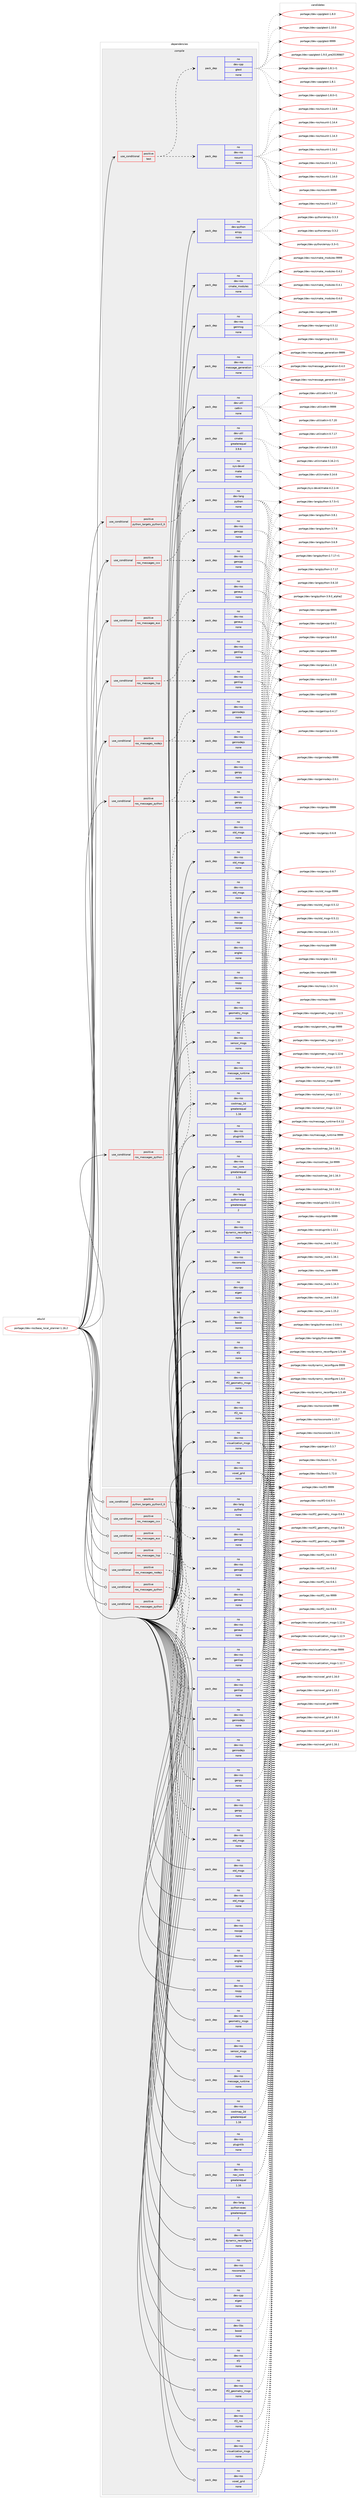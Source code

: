 digraph prolog {

# *************
# Graph options
# *************

newrank=true;
concentrate=true;
compound=true;
graph [rankdir=LR,fontname=Helvetica,fontsize=10,ranksep=1.5];#, ranksep=2.5, nodesep=0.2];
edge  [arrowhead=vee];
node  [fontname=Helvetica,fontsize=10];

# **********
# The ebuild
# **********

subgraph cluster_leftcol {
color=gray;
rank=same;
label=<<i>ebuild</i>>;
id [label="portage://dev-ros/base_local_planner-1.16.2", color=red, width=4, href="../dev-ros/base_local_planner-1.16.2.svg"];
}

# ****************
# The dependencies
# ****************

subgraph cluster_midcol {
color=gray;
label=<<i>dependencies</i>>;
subgraph cluster_compile {
fillcolor="#eeeeee";
style=filled;
label=<<i>compile</i>>;
subgraph cond101772 {
dependency410482 [label=<<TABLE BORDER="0" CELLBORDER="1" CELLSPACING="0" CELLPADDING="4"><TR><TD ROWSPAN="3" CELLPADDING="10">use_conditional</TD></TR><TR><TD>positive</TD></TR><TR><TD>python_targets_python3_6</TD></TR></TABLE>>, shape=none, color=red];
subgraph pack303835 {
dependency410483 [label=<<TABLE BORDER="0" CELLBORDER="1" CELLSPACING="0" CELLPADDING="4" WIDTH="220"><TR><TD ROWSPAN="6" CELLPADDING="30">pack_dep</TD></TR><TR><TD WIDTH="110">no</TD></TR><TR><TD>dev-lang</TD></TR><TR><TD>python</TD></TR><TR><TD>none</TD></TR><TR><TD></TD></TR></TABLE>>, shape=none, color=blue];
}
dependency410482:e -> dependency410483:w [weight=20,style="dashed",arrowhead="vee"];
}
id:e -> dependency410482:w [weight=20,style="solid",arrowhead="vee"];
subgraph cond101773 {
dependency410484 [label=<<TABLE BORDER="0" CELLBORDER="1" CELLSPACING="0" CELLPADDING="4"><TR><TD ROWSPAN="3" CELLPADDING="10">use_conditional</TD></TR><TR><TD>positive</TD></TR><TR><TD>ros_messages_cxx</TD></TR></TABLE>>, shape=none, color=red];
subgraph pack303836 {
dependency410485 [label=<<TABLE BORDER="0" CELLBORDER="1" CELLSPACING="0" CELLPADDING="4" WIDTH="220"><TR><TD ROWSPAN="6" CELLPADDING="30">pack_dep</TD></TR><TR><TD WIDTH="110">no</TD></TR><TR><TD>dev-ros</TD></TR><TR><TD>gencpp</TD></TR><TR><TD>none</TD></TR><TR><TD></TD></TR></TABLE>>, shape=none, color=blue];
}
dependency410484:e -> dependency410485:w [weight=20,style="dashed",arrowhead="vee"];
subgraph pack303837 {
dependency410486 [label=<<TABLE BORDER="0" CELLBORDER="1" CELLSPACING="0" CELLPADDING="4" WIDTH="220"><TR><TD ROWSPAN="6" CELLPADDING="30">pack_dep</TD></TR><TR><TD WIDTH="110">no</TD></TR><TR><TD>dev-ros</TD></TR><TR><TD>gencpp</TD></TR><TR><TD>none</TD></TR><TR><TD></TD></TR></TABLE>>, shape=none, color=blue];
}
dependency410484:e -> dependency410486:w [weight=20,style="dashed",arrowhead="vee"];
}
id:e -> dependency410484:w [weight=20,style="solid",arrowhead="vee"];
subgraph cond101774 {
dependency410487 [label=<<TABLE BORDER="0" CELLBORDER="1" CELLSPACING="0" CELLPADDING="4"><TR><TD ROWSPAN="3" CELLPADDING="10">use_conditional</TD></TR><TR><TD>positive</TD></TR><TR><TD>ros_messages_eus</TD></TR></TABLE>>, shape=none, color=red];
subgraph pack303838 {
dependency410488 [label=<<TABLE BORDER="0" CELLBORDER="1" CELLSPACING="0" CELLPADDING="4" WIDTH="220"><TR><TD ROWSPAN="6" CELLPADDING="30">pack_dep</TD></TR><TR><TD WIDTH="110">no</TD></TR><TR><TD>dev-ros</TD></TR><TR><TD>geneus</TD></TR><TR><TD>none</TD></TR><TR><TD></TD></TR></TABLE>>, shape=none, color=blue];
}
dependency410487:e -> dependency410488:w [weight=20,style="dashed",arrowhead="vee"];
subgraph pack303839 {
dependency410489 [label=<<TABLE BORDER="0" CELLBORDER="1" CELLSPACING="0" CELLPADDING="4" WIDTH="220"><TR><TD ROWSPAN="6" CELLPADDING="30">pack_dep</TD></TR><TR><TD WIDTH="110">no</TD></TR><TR><TD>dev-ros</TD></TR><TR><TD>geneus</TD></TR><TR><TD>none</TD></TR><TR><TD></TD></TR></TABLE>>, shape=none, color=blue];
}
dependency410487:e -> dependency410489:w [weight=20,style="dashed",arrowhead="vee"];
}
id:e -> dependency410487:w [weight=20,style="solid",arrowhead="vee"];
subgraph cond101775 {
dependency410490 [label=<<TABLE BORDER="0" CELLBORDER="1" CELLSPACING="0" CELLPADDING="4"><TR><TD ROWSPAN="3" CELLPADDING="10">use_conditional</TD></TR><TR><TD>positive</TD></TR><TR><TD>ros_messages_lisp</TD></TR></TABLE>>, shape=none, color=red];
subgraph pack303840 {
dependency410491 [label=<<TABLE BORDER="0" CELLBORDER="1" CELLSPACING="0" CELLPADDING="4" WIDTH="220"><TR><TD ROWSPAN="6" CELLPADDING="30">pack_dep</TD></TR><TR><TD WIDTH="110">no</TD></TR><TR><TD>dev-ros</TD></TR><TR><TD>genlisp</TD></TR><TR><TD>none</TD></TR><TR><TD></TD></TR></TABLE>>, shape=none, color=blue];
}
dependency410490:e -> dependency410491:w [weight=20,style="dashed",arrowhead="vee"];
subgraph pack303841 {
dependency410492 [label=<<TABLE BORDER="0" CELLBORDER="1" CELLSPACING="0" CELLPADDING="4" WIDTH="220"><TR><TD ROWSPAN="6" CELLPADDING="30">pack_dep</TD></TR><TR><TD WIDTH="110">no</TD></TR><TR><TD>dev-ros</TD></TR><TR><TD>genlisp</TD></TR><TR><TD>none</TD></TR><TR><TD></TD></TR></TABLE>>, shape=none, color=blue];
}
dependency410490:e -> dependency410492:w [weight=20,style="dashed",arrowhead="vee"];
}
id:e -> dependency410490:w [weight=20,style="solid",arrowhead="vee"];
subgraph cond101776 {
dependency410493 [label=<<TABLE BORDER="0" CELLBORDER="1" CELLSPACING="0" CELLPADDING="4"><TR><TD ROWSPAN="3" CELLPADDING="10">use_conditional</TD></TR><TR><TD>positive</TD></TR><TR><TD>ros_messages_nodejs</TD></TR></TABLE>>, shape=none, color=red];
subgraph pack303842 {
dependency410494 [label=<<TABLE BORDER="0" CELLBORDER="1" CELLSPACING="0" CELLPADDING="4" WIDTH="220"><TR><TD ROWSPAN="6" CELLPADDING="30">pack_dep</TD></TR><TR><TD WIDTH="110">no</TD></TR><TR><TD>dev-ros</TD></TR><TR><TD>gennodejs</TD></TR><TR><TD>none</TD></TR><TR><TD></TD></TR></TABLE>>, shape=none, color=blue];
}
dependency410493:e -> dependency410494:w [weight=20,style="dashed",arrowhead="vee"];
subgraph pack303843 {
dependency410495 [label=<<TABLE BORDER="0" CELLBORDER="1" CELLSPACING="0" CELLPADDING="4" WIDTH="220"><TR><TD ROWSPAN="6" CELLPADDING="30">pack_dep</TD></TR><TR><TD WIDTH="110">no</TD></TR><TR><TD>dev-ros</TD></TR><TR><TD>gennodejs</TD></TR><TR><TD>none</TD></TR><TR><TD></TD></TR></TABLE>>, shape=none, color=blue];
}
dependency410493:e -> dependency410495:w [weight=20,style="dashed",arrowhead="vee"];
}
id:e -> dependency410493:w [weight=20,style="solid",arrowhead="vee"];
subgraph cond101777 {
dependency410496 [label=<<TABLE BORDER="0" CELLBORDER="1" CELLSPACING="0" CELLPADDING="4"><TR><TD ROWSPAN="3" CELLPADDING="10">use_conditional</TD></TR><TR><TD>positive</TD></TR><TR><TD>ros_messages_python</TD></TR></TABLE>>, shape=none, color=red];
subgraph pack303844 {
dependency410497 [label=<<TABLE BORDER="0" CELLBORDER="1" CELLSPACING="0" CELLPADDING="4" WIDTH="220"><TR><TD ROWSPAN="6" CELLPADDING="30">pack_dep</TD></TR><TR><TD WIDTH="110">no</TD></TR><TR><TD>dev-ros</TD></TR><TR><TD>genpy</TD></TR><TR><TD>none</TD></TR><TR><TD></TD></TR></TABLE>>, shape=none, color=blue];
}
dependency410496:e -> dependency410497:w [weight=20,style="dashed",arrowhead="vee"];
subgraph pack303845 {
dependency410498 [label=<<TABLE BORDER="0" CELLBORDER="1" CELLSPACING="0" CELLPADDING="4" WIDTH="220"><TR><TD ROWSPAN="6" CELLPADDING="30">pack_dep</TD></TR><TR><TD WIDTH="110">no</TD></TR><TR><TD>dev-ros</TD></TR><TR><TD>genpy</TD></TR><TR><TD>none</TD></TR><TR><TD></TD></TR></TABLE>>, shape=none, color=blue];
}
dependency410496:e -> dependency410498:w [weight=20,style="dashed",arrowhead="vee"];
}
id:e -> dependency410496:w [weight=20,style="solid",arrowhead="vee"];
subgraph cond101778 {
dependency410499 [label=<<TABLE BORDER="0" CELLBORDER="1" CELLSPACING="0" CELLPADDING="4"><TR><TD ROWSPAN="3" CELLPADDING="10">use_conditional</TD></TR><TR><TD>positive</TD></TR><TR><TD>ros_messages_python</TD></TR></TABLE>>, shape=none, color=red];
subgraph pack303846 {
dependency410500 [label=<<TABLE BORDER="0" CELLBORDER="1" CELLSPACING="0" CELLPADDING="4" WIDTH="220"><TR><TD ROWSPAN="6" CELLPADDING="30">pack_dep</TD></TR><TR><TD WIDTH="110">no</TD></TR><TR><TD>dev-ros</TD></TR><TR><TD>std_msgs</TD></TR><TR><TD>none</TD></TR><TR><TD></TD></TR></TABLE>>, shape=none, color=blue];
}
dependency410499:e -> dependency410500:w [weight=20,style="dashed",arrowhead="vee"];
}
id:e -> dependency410499:w [weight=20,style="solid",arrowhead="vee"];
subgraph cond101779 {
dependency410501 [label=<<TABLE BORDER="0" CELLBORDER="1" CELLSPACING="0" CELLPADDING="4"><TR><TD ROWSPAN="3" CELLPADDING="10">use_conditional</TD></TR><TR><TD>positive</TD></TR><TR><TD>test</TD></TR></TABLE>>, shape=none, color=red];
subgraph pack303847 {
dependency410502 [label=<<TABLE BORDER="0" CELLBORDER="1" CELLSPACING="0" CELLPADDING="4" WIDTH="220"><TR><TD ROWSPAN="6" CELLPADDING="30">pack_dep</TD></TR><TR><TD WIDTH="110">no</TD></TR><TR><TD>dev-cpp</TD></TR><TR><TD>gtest</TD></TR><TR><TD>none</TD></TR><TR><TD></TD></TR></TABLE>>, shape=none, color=blue];
}
dependency410501:e -> dependency410502:w [weight=20,style="dashed",arrowhead="vee"];
subgraph pack303848 {
dependency410503 [label=<<TABLE BORDER="0" CELLBORDER="1" CELLSPACING="0" CELLPADDING="4" WIDTH="220"><TR><TD ROWSPAN="6" CELLPADDING="30">pack_dep</TD></TR><TR><TD WIDTH="110">no</TD></TR><TR><TD>dev-ros</TD></TR><TR><TD>rosunit</TD></TR><TR><TD>none</TD></TR><TR><TD></TD></TR></TABLE>>, shape=none, color=blue];
}
dependency410501:e -> dependency410503:w [weight=20,style="dashed",arrowhead="vee"];
}
id:e -> dependency410501:w [weight=20,style="solid",arrowhead="vee"];
subgraph pack303849 {
dependency410504 [label=<<TABLE BORDER="0" CELLBORDER="1" CELLSPACING="0" CELLPADDING="4" WIDTH="220"><TR><TD ROWSPAN="6" CELLPADDING="30">pack_dep</TD></TR><TR><TD WIDTH="110">no</TD></TR><TR><TD>dev-cpp</TD></TR><TR><TD>eigen</TD></TR><TR><TD>none</TD></TR><TR><TD></TD></TR></TABLE>>, shape=none, color=blue];
}
id:e -> dependency410504:w [weight=20,style="solid",arrowhead="vee"];
subgraph pack303850 {
dependency410505 [label=<<TABLE BORDER="0" CELLBORDER="1" CELLSPACING="0" CELLPADDING="4" WIDTH="220"><TR><TD ROWSPAN="6" CELLPADDING="30">pack_dep</TD></TR><TR><TD WIDTH="110">no</TD></TR><TR><TD>dev-lang</TD></TR><TR><TD>python-exec</TD></TR><TR><TD>greaterequal</TD></TR><TR><TD>2</TD></TR></TABLE>>, shape=none, color=blue];
}
id:e -> dependency410505:w [weight=20,style="solid",arrowhead="vee"];
subgraph pack303851 {
dependency410506 [label=<<TABLE BORDER="0" CELLBORDER="1" CELLSPACING="0" CELLPADDING="4" WIDTH="220"><TR><TD ROWSPAN="6" CELLPADDING="30">pack_dep</TD></TR><TR><TD WIDTH="110">no</TD></TR><TR><TD>dev-libs</TD></TR><TR><TD>boost</TD></TR><TR><TD>none</TD></TR><TR><TD></TD></TR></TABLE>>, shape=none, color=blue];
}
id:e -> dependency410506:w [weight=20,style="solid",arrowhead="vee"];
subgraph pack303852 {
dependency410507 [label=<<TABLE BORDER="0" CELLBORDER="1" CELLSPACING="0" CELLPADDING="4" WIDTH="220"><TR><TD ROWSPAN="6" CELLPADDING="30">pack_dep</TD></TR><TR><TD WIDTH="110">no</TD></TR><TR><TD>dev-python</TD></TR><TR><TD>empy</TD></TR><TR><TD>none</TD></TR><TR><TD></TD></TR></TABLE>>, shape=none, color=blue];
}
id:e -> dependency410507:w [weight=20,style="solid",arrowhead="vee"];
subgraph pack303853 {
dependency410508 [label=<<TABLE BORDER="0" CELLBORDER="1" CELLSPACING="0" CELLPADDING="4" WIDTH="220"><TR><TD ROWSPAN="6" CELLPADDING="30">pack_dep</TD></TR><TR><TD WIDTH="110">no</TD></TR><TR><TD>dev-ros</TD></TR><TR><TD>angles</TD></TR><TR><TD>none</TD></TR><TR><TD></TD></TR></TABLE>>, shape=none, color=blue];
}
id:e -> dependency410508:w [weight=20,style="solid",arrowhead="vee"];
subgraph pack303854 {
dependency410509 [label=<<TABLE BORDER="0" CELLBORDER="1" CELLSPACING="0" CELLPADDING="4" WIDTH="220"><TR><TD ROWSPAN="6" CELLPADDING="30">pack_dep</TD></TR><TR><TD WIDTH="110">no</TD></TR><TR><TD>dev-ros</TD></TR><TR><TD>cmake_modules</TD></TR><TR><TD>none</TD></TR><TR><TD></TD></TR></TABLE>>, shape=none, color=blue];
}
id:e -> dependency410509:w [weight=20,style="solid",arrowhead="vee"];
subgraph pack303855 {
dependency410510 [label=<<TABLE BORDER="0" CELLBORDER="1" CELLSPACING="0" CELLPADDING="4" WIDTH="220"><TR><TD ROWSPAN="6" CELLPADDING="30">pack_dep</TD></TR><TR><TD WIDTH="110">no</TD></TR><TR><TD>dev-ros</TD></TR><TR><TD>costmap_2d</TD></TR><TR><TD>greaterequal</TD></TR><TR><TD>1.16</TD></TR></TABLE>>, shape=none, color=blue];
}
id:e -> dependency410510:w [weight=20,style="solid",arrowhead="vee"];
subgraph pack303856 {
dependency410511 [label=<<TABLE BORDER="0" CELLBORDER="1" CELLSPACING="0" CELLPADDING="4" WIDTH="220"><TR><TD ROWSPAN="6" CELLPADDING="30">pack_dep</TD></TR><TR><TD WIDTH="110">no</TD></TR><TR><TD>dev-ros</TD></TR><TR><TD>dynamic_reconfigure</TD></TR><TR><TD>none</TD></TR><TR><TD></TD></TR></TABLE>>, shape=none, color=blue];
}
id:e -> dependency410511:w [weight=20,style="solid",arrowhead="vee"];
subgraph pack303857 {
dependency410512 [label=<<TABLE BORDER="0" CELLBORDER="1" CELLSPACING="0" CELLPADDING="4" WIDTH="220"><TR><TD ROWSPAN="6" CELLPADDING="30">pack_dep</TD></TR><TR><TD WIDTH="110">no</TD></TR><TR><TD>dev-ros</TD></TR><TR><TD>genmsg</TD></TR><TR><TD>none</TD></TR><TR><TD></TD></TR></TABLE>>, shape=none, color=blue];
}
id:e -> dependency410512:w [weight=20,style="solid",arrowhead="vee"];
subgraph pack303858 {
dependency410513 [label=<<TABLE BORDER="0" CELLBORDER="1" CELLSPACING="0" CELLPADDING="4" WIDTH="220"><TR><TD ROWSPAN="6" CELLPADDING="30">pack_dep</TD></TR><TR><TD WIDTH="110">no</TD></TR><TR><TD>dev-ros</TD></TR><TR><TD>geometry_msgs</TD></TR><TR><TD>none</TD></TR><TR><TD></TD></TR></TABLE>>, shape=none, color=blue];
}
id:e -> dependency410513:w [weight=20,style="solid",arrowhead="vee"];
subgraph pack303859 {
dependency410514 [label=<<TABLE BORDER="0" CELLBORDER="1" CELLSPACING="0" CELLPADDING="4" WIDTH="220"><TR><TD ROWSPAN="6" CELLPADDING="30">pack_dep</TD></TR><TR><TD WIDTH="110">no</TD></TR><TR><TD>dev-ros</TD></TR><TR><TD>message_generation</TD></TR><TR><TD>none</TD></TR><TR><TD></TD></TR></TABLE>>, shape=none, color=blue];
}
id:e -> dependency410514:w [weight=20,style="solid",arrowhead="vee"];
subgraph pack303860 {
dependency410515 [label=<<TABLE BORDER="0" CELLBORDER="1" CELLSPACING="0" CELLPADDING="4" WIDTH="220"><TR><TD ROWSPAN="6" CELLPADDING="30">pack_dep</TD></TR><TR><TD WIDTH="110">no</TD></TR><TR><TD>dev-ros</TD></TR><TR><TD>message_runtime</TD></TR><TR><TD>none</TD></TR><TR><TD></TD></TR></TABLE>>, shape=none, color=blue];
}
id:e -> dependency410515:w [weight=20,style="solid",arrowhead="vee"];
subgraph pack303861 {
dependency410516 [label=<<TABLE BORDER="0" CELLBORDER="1" CELLSPACING="0" CELLPADDING="4" WIDTH="220"><TR><TD ROWSPAN="6" CELLPADDING="30">pack_dep</TD></TR><TR><TD WIDTH="110">no</TD></TR><TR><TD>dev-ros</TD></TR><TR><TD>nav_core</TD></TR><TR><TD>greaterequal</TD></TR><TR><TD>1.16</TD></TR></TABLE>>, shape=none, color=blue];
}
id:e -> dependency410516:w [weight=20,style="solid",arrowhead="vee"];
subgraph pack303862 {
dependency410517 [label=<<TABLE BORDER="0" CELLBORDER="1" CELLSPACING="0" CELLPADDING="4" WIDTH="220"><TR><TD ROWSPAN="6" CELLPADDING="30">pack_dep</TD></TR><TR><TD WIDTH="110">no</TD></TR><TR><TD>dev-ros</TD></TR><TR><TD>pluginlib</TD></TR><TR><TD>none</TD></TR><TR><TD></TD></TR></TABLE>>, shape=none, color=blue];
}
id:e -> dependency410517:w [weight=20,style="solid",arrowhead="vee"];
subgraph pack303863 {
dependency410518 [label=<<TABLE BORDER="0" CELLBORDER="1" CELLSPACING="0" CELLPADDING="4" WIDTH="220"><TR><TD ROWSPAN="6" CELLPADDING="30">pack_dep</TD></TR><TR><TD WIDTH="110">no</TD></TR><TR><TD>dev-ros</TD></TR><TR><TD>rosconsole</TD></TR><TR><TD>none</TD></TR><TR><TD></TD></TR></TABLE>>, shape=none, color=blue];
}
id:e -> dependency410518:w [weight=20,style="solid",arrowhead="vee"];
subgraph pack303864 {
dependency410519 [label=<<TABLE BORDER="0" CELLBORDER="1" CELLSPACING="0" CELLPADDING="4" WIDTH="220"><TR><TD ROWSPAN="6" CELLPADDING="30">pack_dep</TD></TR><TR><TD WIDTH="110">no</TD></TR><TR><TD>dev-ros</TD></TR><TR><TD>roscpp</TD></TR><TR><TD>none</TD></TR><TR><TD></TD></TR></TABLE>>, shape=none, color=blue];
}
id:e -> dependency410519:w [weight=20,style="solid",arrowhead="vee"];
subgraph pack303865 {
dependency410520 [label=<<TABLE BORDER="0" CELLBORDER="1" CELLSPACING="0" CELLPADDING="4" WIDTH="220"><TR><TD ROWSPAN="6" CELLPADDING="30">pack_dep</TD></TR><TR><TD WIDTH="110">no</TD></TR><TR><TD>dev-ros</TD></TR><TR><TD>rospy</TD></TR><TR><TD>none</TD></TR><TR><TD></TD></TR></TABLE>>, shape=none, color=blue];
}
id:e -> dependency410520:w [weight=20,style="solid",arrowhead="vee"];
subgraph pack303866 {
dependency410521 [label=<<TABLE BORDER="0" CELLBORDER="1" CELLSPACING="0" CELLPADDING="4" WIDTH="220"><TR><TD ROWSPAN="6" CELLPADDING="30">pack_dep</TD></TR><TR><TD WIDTH="110">no</TD></TR><TR><TD>dev-ros</TD></TR><TR><TD>sensor_msgs</TD></TR><TR><TD>none</TD></TR><TR><TD></TD></TR></TABLE>>, shape=none, color=blue];
}
id:e -> dependency410521:w [weight=20,style="solid",arrowhead="vee"];
subgraph pack303867 {
dependency410522 [label=<<TABLE BORDER="0" CELLBORDER="1" CELLSPACING="0" CELLPADDING="4" WIDTH="220"><TR><TD ROWSPAN="6" CELLPADDING="30">pack_dep</TD></TR><TR><TD WIDTH="110">no</TD></TR><TR><TD>dev-ros</TD></TR><TR><TD>std_msgs</TD></TR><TR><TD>none</TD></TR><TR><TD></TD></TR></TABLE>>, shape=none, color=blue];
}
id:e -> dependency410522:w [weight=20,style="solid",arrowhead="vee"];
subgraph pack303868 {
dependency410523 [label=<<TABLE BORDER="0" CELLBORDER="1" CELLSPACING="0" CELLPADDING="4" WIDTH="220"><TR><TD ROWSPAN="6" CELLPADDING="30">pack_dep</TD></TR><TR><TD WIDTH="110">no</TD></TR><TR><TD>dev-ros</TD></TR><TR><TD>std_msgs</TD></TR><TR><TD>none</TD></TR><TR><TD></TD></TR></TABLE>>, shape=none, color=blue];
}
id:e -> dependency410523:w [weight=20,style="solid",arrowhead="vee"];
subgraph pack303869 {
dependency410524 [label=<<TABLE BORDER="0" CELLBORDER="1" CELLSPACING="0" CELLPADDING="4" WIDTH="220"><TR><TD ROWSPAN="6" CELLPADDING="30">pack_dep</TD></TR><TR><TD WIDTH="110">no</TD></TR><TR><TD>dev-ros</TD></TR><TR><TD>tf2</TD></TR><TR><TD>none</TD></TR><TR><TD></TD></TR></TABLE>>, shape=none, color=blue];
}
id:e -> dependency410524:w [weight=20,style="solid",arrowhead="vee"];
subgraph pack303870 {
dependency410525 [label=<<TABLE BORDER="0" CELLBORDER="1" CELLSPACING="0" CELLPADDING="4" WIDTH="220"><TR><TD ROWSPAN="6" CELLPADDING="30">pack_dep</TD></TR><TR><TD WIDTH="110">no</TD></TR><TR><TD>dev-ros</TD></TR><TR><TD>tf2_geometry_msgs</TD></TR><TR><TD>none</TD></TR><TR><TD></TD></TR></TABLE>>, shape=none, color=blue];
}
id:e -> dependency410525:w [weight=20,style="solid",arrowhead="vee"];
subgraph pack303871 {
dependency410526 [label=<<TABLE BORDER="0" CELLBORDER="1" CELLSPACING="0" CELLPADDING="4" WIDTH="220"><TR><TD ROWSPAN="6" CELLPADDING="30">pack_dep</TD></TR><TR><TD WIDTH="110">no</TD></TR><TR><TD>dev-ros</TD></TR><TR><TD>tf2_ros</TD></TR><TR><TD>none</TD></TR><TR><TD></TD></TR></TABLE>>, shape=none, color=blue];
}
id:e -> dependency410526:w [weight=20,style="solid",arrowhead="vee"];
subgraph pack303872 {
dependency410527 [label=<<TABLE BORDER="0" CELLBORDER="1" CELLSPACING="0" CELLPADDING="4" WIDTH="220"><TR><TD ROWSPAN="6" CELLPADDING="30">pack_dep</TD></TR><TR><TD WIDTH="110">no</TD></TR><TR><TD>dev-ros</TD></TR><TR><TD>visualization_msgs</TD></TR><TR><TD>none</TD></TR><TR><TD></TD></TR></TABLE>>, shape=none, color=blue];
}
id:e -> dependency410527:w [weight=20,style="solid",arrowhead="vee"];
subgraph pack303873 {
dependency410528 [label=<<TABLE BORDER="0" CELLBORDER="1" CELLSPACING="0" CELLPADDING="4" WIDTH="220"><TR><TD ROWSPAN="6" CELLPADDING="30">pack_dep</TD></TR><TR><TD WIDTH="110">no</TD></TR><TR><TD>dev-ros</TD></TR><TR><TD>voxel_grid</TD></TR><TR><TD>none</TD></TR><TR><TD></TD></TR></TABLE>>, shape=none, color=blue];
}
id:e -> dependency410528:w [weight=20,style="solid",arrowhead="vee"];
subgraph pack303874 {
dependency410529 [label=<<TABLE BORDER="0" CELLBORDER="1" CELLSPACING="0" CELLPADDING="4" WIDTH="220"><TR><TD ROWSPAN="6" CELLPADDING="30">pack_dep</TD></TR><TR><TD WIDTH="110">no</TD></TR><TR><TD>dev-util</TD></TR><TR><TD>catkin</TD></TR><TR><TD>none</TD></TR><TR><TD></TD></TR></TABLE>>, shape=none, color=blue];
}
id:e -> dependency410529:w [weight=20,style="solid",arrowhead="vee"];
subgraph pack303875 {
dependency410530 [label=<<TABLE BORDER="0" CELLBORDER="1" CELLSPACING="0" CELLPADDING="4" WIDTH="220"><TR><TD ROWSPAN="6" CELLPADDING="30">pack_dep</TD></TR><TR><TD WIDTH="110">no</TD></TR><TR><TD>dev-util</TD></TR><TR><TD>cmake</TD></TR><TR><TD>greaterequal</TD></TR><TR><TD>3.9.6</TD></TR></TABLE>>, shape=none, color=blue];
}
id:e -> dependency410530:w [weight=20,style="solid",arrowhead="vee"];
subgraph pack303876 {
dependency410531 [label=<<TABLE BORDER="0" CELLBORDER="1" CELLSPACING="0" CELLPADDING="4" WIDTH="220"><TR><TD ROWSPAN="6" CELLPADDING="30">pack_dep</TD></TR><TR><TD WIDTH="110">no</TD></TR><TR><TD>sys-devel</TD></TR><TR><TD>make</TD></TR><TR><TD>none</TD></TR><TR><TD></TD></TR></TABLE>>, shape=none, color=blue];
}
id:e -> dependency410531:w [weight=20,style="solid",arrowhead="vee"];
}
subgraph cluster_compileandrun {
fillcolor="#eeeeee";
style=filled;
label=<<i>compile and run</i>>;
}
subgraph cluster_run {
fillcolor="#eeeeee";
style=filled;
label=<<i>run</i>>;
subgraph cond101780 {
dependency410532 [label=<<TABLE BORDER="0" CELLBORDER="1" CELLSPACING="0" CELLPADDING="4"><TR><TD ROWSPAN="3" CELLPADDING="10">use_conditional</TD></TR><TR><TD>positive</TD></TR><TR><TD>python_targets_python3_6</TD></TR></TABLE>>, shape=none, color=red];
subgraph pack303877 {
dependency410533 [label=<<TABLE BORDER="0" CELLBORDER="1" CELLSPACING="0" CELLPADDING="4" WIDTH="220"><TR><TD ROWSPAN="6" CELLPADDING="30">pack_dep</TD></TR><TR><TD WIDTH="110">no</TD></TR><TR><TD>dev-lang</TD></TR><TR><TD>python</TD></TR><TR><TD>none</TD></TR><TR><TD></TD></TR></TABLE>>, shape=none, color=blue];
}
dependency410532:e -> dependency410533:w [weight=20,style="dashed",arrowhead="vee"];
}
id:e -> dependency410532:w [weight=20,style="solid",arrowhead="odot"];
subgraph cond101781 {
dependency410534 [label=<<TABLE BORDER="0" CELLBORDER="1" CELLSPACING="0" CELLPADDING="4"><TR><TD ROWSPAN="3" CELLPADDING="10">use_conditional</TD></TR><TR><TD>positive</TD></TR><TR><TD>ros_messages_cxx</TD></TR></TABLE>>, shape=none, color=red];
subgraph pack303878 {
dependency410535 [label=<<TABLE BORDER="0" CELLBORDER="1" CELLSPACING="0" CELLPADDING="4" WIDTH="220"><TR><TD ROWSPAN="6" CELLPADDING="30">pack_dep</TD></TR><TR><TD WIDTH="110">no</TD></TR><TR><TD>dev-ros</TD></TR><TR><TD>gencpp</TD></TR><TR><TD>none</TD></TR><TR><TD></TD></TR></TABLE>>, shape=none, color=blue];
}
dependency410534:e -> dependency410535:w [weight=20,style="dashed",arrowhead="vee"];
subgraph pack303879 {
dependency410536 [label=<<TABLE BORDER="0" CELLBORDER="1" CELLSPACING="0" CELLPADDING="4" WIDTH="220"><TR><TD ROWSPAN="6" CELLPADDING="30">pack_dep</TD></TR><TR><TD WIDTH="110">no</TD></TR><TR><TD>dev-ros</TD></TR><TR><TD>gencpp</TD></TR><TR><TD>none</TD></TR><TR><TD></TD></TR></TABLE>>, shape=none, color=blue];
}
dependency410534:e -> dependency410536:w [weight=20,style="dashed",arrowhead="vee"];
}
id:e -> dependency410534:w [weight=20,style="solid",arrowhead="odot"];
subgraph cond101782 {
dependency410537 [label=<<TABLE BORDER="0" CELLBORDER="1" CELLSPACING="0" CELLPADDING="4"><TR><TD ROWSPAN="3" CELLPADDING="10">use_conditional</TD></TR><TR><TD>positive</TD></TR><TR><TD>ros_messages_eus</TD></TR></TABLE>>, shape=none, color=red];
subgraph pack303880 {
dependency410538 [label=<<TABLE BORDER="0" CELLBORDER="1" CELLSPACING="0" CELLPADDING="4" WIDTH="220"><TR><TD ROWSPAN="6" CELLPADDING="30">pack_dep</TD></TR><TR><TD WIDTH="110">no</TD></TR><TR><TD>dev-ros</TD></TR><TR><TD>geneus</TD></TR><TR><TD>none</TD></TR><TR><TD></TD></TR></TABLE>>, shape=none, color=blue];
}
dependency410537:e -> dependency410538:w [weight=20,style="dashed",arrowhead="vee"];
subgraph pack303881 {
dependency410539 [label=<<TABLE BORDER="0" CELLBORDER="1" CELLSPACING="0" CELLPADDING="4" WIDTH="220"><TR><TD ROWSPAN="6" CELLPADDING="30">pack_dep</TD></TR><TR><TD WIDTH="110">no</TD></TR><TR><TD>dev-ros</TD></TR><TR><TD>geneus</TD></TR><TR><TD>none</TD></TR><TR><TD></TD></TR></TABLE>>, shape=none, color=blue];
}
dependency410537:e -> dependency410539:w [weight=20,style="dashed",arrowhead="vee"];
}
id:e -> dependency410537:w [weight=20,style="solid",arrowhead="odot"];
subgraph cond101783 {
dependency410540 [label=<<TABLE BORDER="0" CELLBORDER="1" CELLSPACING="0" CELLPADDING="4"><TR><TD ROWSPAN="3" CELLPADDING="10">use_conditional</TD></TR><TR><TD>positive</TD></TR><TR><TD>ros_messages_lisp</TD></TR></TABLE>>, shape=none, color=red];
subgraph pack303882 {
dependency410541 [label=<<TABLE BORDER="0" CELLBORDER="1" CELLSPACING="0" CELLPADDING="4" WIDTH="220"><TR><TD ROWSPAN="6" CELLPADDING="30">pack_dep</TD></TR><TR><TD WIDTH="110">no</TD></TR><TR><TD>dev-ros</TD></TR><TR><TD>genlisp</TD></TR><TR><TD>none</TD></TR><TR><TD></TD></TR></TABLE>>, shape=none, color=blue];
}
dependency410540:e -> dependency410541:w [weight=20,style="dashed",arrowhead="vee"];
subgraph pack303883 {
dependency410542 [label=<<TABLE BORDER="0" CELLBORDER="1" CELLSPACING="0" CELLPADDING="4" WIDTH="220"><TR><TD ROWSPAN="6" CELLPADDING="30">pack_dep</TD></TR><TR><TD WIDTH="110">no</TD></TR><TR><TD>dev-ros</TD></TR><TR><TD>genlisp</TD></TR><TR><TD>none</TD></TR><TR><TD></TD></TR></TABLE>>, shape=none, color=blue];
}
dependency410540:e -> dependency410542:w [weight=20,style="dashed",arrowhead="vee"];
}
id:e -> dependency410540:w [weight=20,style="solid",arrowhead="odot"];
subgraph cond101784 {
dependency410543 [label=<<TABLE BORDER="0" CELLBORDER="1" CELLSPACING="0" CELLPADDING="4"><TR><TD ROWSPAN="3" CELLPADDING="10">use_conditional</TD></TR><TR><TD>positive</TD></TR><TR><TD>ros_messages_nodejs</TD></TR></TABLE>>, shape=none, color=red];
subgraph pack303884 {
dependency410544 [label=<<TABLE BORDER="0" CELLBORDER="1" CELLSPACING="0" CELLPADDING="4" WIDTH="220"><TR><TD ROWSPAN="6" CELLPADDING="30">pack_dep</TD></TR><TR><TD WIDTH="110">no</TD></TR><TR><TD>dev-ros</TD></TR><TR><TD>gennodejs</TD></TR><TR><TD>none</TD></TR><TR><TD></TD></TR></TABLE>>, shape=none, color=blue];
}
dependency410543:e -> dependency410544:w [weight=20,style="dashed",arrowhead="vee"];
subgraph pack303885 {
dependency410545 [label=<<TABLE BORDER="0" CELLBORDER="1" CELLSPACING="0" CELLPADDING="4" WIDTH="220"><TR><TD ROWSPAN="6" CELLPADDING="30">pack_dep</TD></TR><TR><TD WIDTH="110">no</TD></TR><TR><TD>dev-ros</TD></TR><TR><TD>gennodejs</TD></TR><TR><TD>none</TD></TR><TR><TD></TD></TR></TABLE>>, shape=none, color=blue];
}
dependency410543:e -> dependency410545:w [weight=20,style="dashed",arrowhead="vee"];
}
id:e -> dependency410543:w [weight=20,style="solid",arrowhead="odot"];
subgraph cond101785 {
dependency410546 [label=<<TABLE BORDER="0" CELLBORDER="1" CELLSPACING="0" CELLPADDING="4"><TR><TD ROWSPAN="3" CELLPADDING="10">use_conditional</TD></TR><TR><TD>positive</TD></TR><TR><TD>ros_messages_python</TD></TR></TABLE>>, shape=none, color=red];
subgraph pack303886 {
dependency410547 [label=<<TABLE BORDER="0" CELLBORDER="1" CELLSPACING="0" CELLPADDING="4" WIDTH="220"><TR><TD ROWSPAN="6" CELLPADDING="30">pack_dep</TD></TR><TR><TD WIDTH="110">no</TD></TR><TR><TD>dev-ros</TD></TR><TR><TD>genpy</TD></TR><TR><TD>none</TD></TR><TR><TD></TD></TR></TABLE>>, shape=none, color=blue];
}
dependency410546:e -> dependency410547:w [weight=20,style="dashed",arrowhead="vee"];
subgraph pack303887 {
dependency410548 [label=<<TABLE BORDER="0" CELLBORDER="1" CELLSPACING="0" CELLPADDING="4" WIDTH="220"><TR><TD ROWSPAN="6" CELLPADDING="30">pack_dep</TD></TR><TR><TD WIDTH="110">no</TD></TR><TR><TD>dev-ros</TD></TR><TR><TD>genpy</TD></TR><TR><TD>none</TD></TR><TR><TD></TD></TR></TABLE>>, shape=none, color=blue];
}
dependency410546:e -> dependency410548:w [weight=20,style="dashed",arrowhead="vee"];
}
id:e -> dependency410546:w [weight=20,style="solid",arrowhead="odot"];
subgraph cond101786 {
dependency410549 [label=<<TABLE BORDER="0" CELLBORDER="1" CELLSPACING="0" CELLPADDING="4"><TR><TD ROWSPAN="3" CELLPADDING="10">use_conditional</TD></TR><TR><TD>positive</TD></TR><TR><TD>ros_messages_python</TD></TR></TABLE>>, shape=none, color=red];
subgraph pack303888 {
dependency410550 [label=<<TABLE BORDER="0" CELLBORDER="1" CELLSPACING="0" CELLPADDING="4" WIDTH="220"><TR><TD ROWSPAN="6" CELLPADDING="30">pack_dep</TD></TR><TR><TD WIDTH="110">no</TD></TR><TR><TD>dev-ros</TD></TR><TR><TD>std_msgs</TD></TR><TR><TD>none</TD></TR><TR><TD></TD></TR></TABLE>>, shape=none, color=blue];
}
dependency410549:e -> dependency410550:w [weight=20,style="dashed",arrowhead="vee"];
}
id:e -> dependency410549:w [weight=20,style="solid",arrowhead="odot"];
subgraph pack303889 {
dependency410551 [label=<<TABLE BORDER="0" CELLBORDER="1" CELLSPACING="0" CELLPADDING="4" WIDTH="220"><TR><TD ROWSPAN="6" CELLPADDING="30">pack_dep</TD></TR><TR><TD WIDTH="110">no</TD></TR><TR><TD>dev-cpp</TD></TR><TR><TD>eigen</TD></TR><TR><TD>none</TD></TR><TR><TD></TD></TR></TABLE>>, shape=none, color=blue];
}
id:e -> dependency410551:w [weight=20,style="solid",arrowhead="odot"];
subgraph pack303890 {
dependency410552 [label=<<TABLE BORDER="0" CELLBORDER="1" CELLSPACING="0" CELLPADDING="4" WIDTH="220"><TR><TD ROWSPAN="6" CELLPADDING="30">pack_dep</TD></TR><TR><TD WIDTH="110">no</TD></TR><TR><TD>dev-lang</TD></TR><TR><TD>python-exec</TD></TR><TR><TD>greaterequal</TD></TR><TR><TD>2</TD></TR></TABLE>>, shape=none, color=blue];
}
id:e -> dependency410552:w [weight=20,style="solid",arrowhead="odot"];
subgraph pack303891 {
dependency410553 [label=<<TABLE BORDER="0" CELLBORDER="1" CELLSPACING="0" CELLPADDING="4" WIDTH="220"><TR><TD ROWSPAN="6" CELLPADDING="30">pack_dep</TD></TR><TR><TD WIDTH="110">no</TD></TR><TR><TD>dev-libs</TD></TR><TR><TD>boost</TD></TR><TR><TD>none</TD></TR><TR><TD></TD></TR></TABLE>>, shape=none, color=blue];
}
id:e -> dependency410553:w [weight=20,style="solid",arrowhead="odot"];
subgraph pack303892 {
dependency410554 [label=<<TABLE BORDER="0" CELLBORDER="1" CELLSPACING="0" CELLPADDING="4" WIDTH="220"><TR><TD ROWSPAN="6" CELLPADDING="30">pack_dep</TD></TR><TR><TD WIDTH="110">no</TD></TR><TR><TD>dev-ros</TD></TR><TR><TD>angles</TD></TR><TR><TD>none</TD></TR><TR><TD></TD></TR></TABLE>>, shape=none, color=blue];
}
id:e -> dependency410554:w [weight=20,style="solid",arrowhead="odot"];
subgraph pack303893 {
dependency410555 [label=<<TABLE BORDER="0" CELLBORDER="1" CELLSPACING="0" CELLPADDING="4" WIDTH="220"><TR><TD ROWSPAN="6" CELLPADDING="30">pack_dep</TD></TR><TR><TD WIDTH="110">no</TD></TR><TR><TD>dev-ros</TD></TR><TR><TD>costmap_2d</TD></TR><TR><TD>greaterequal</TD></TR><TR><TD>1.16</TD></TR></TABLE>>, shape=none, color=blue];
}
id:e -> dependency410555:w [weight=20,style="solid",arrowhead="odot"];
subgraph pack303894 {
dependency410556 [label=<<TABLE BORDER="0" CELLBORDER="1" CELLSPACING="0" CELLPADDING="4" WIDTH="220"><TR><TD ROWSPAN="6" CELLPADDING="30">pack_dep</TD></TR><TR><TD WIDTH="110">no</TD></TR><TR><TD>dev-ros</TD></TR><TR><TD>dynamic_reconfigure</TD></TR><TR><TD>none</TD></TR><TR><TD></TD></TR></TABLE>>, shape=none, color=blue];
}
id:e -> dependency410556:w [weight=20,style="solid",arrowhead="odot"];
subgraph pack303895 {
dependency410557 [label=<<TABLE BORDER="0" CELLBORDER="1" CELLSPACING="0" CELLPADDING="4" WIDTH="220"><TR><TD ROWSPAN="6" CELLPADDING="30">pack_dep</TD></TR><TR><TD WIDTH="110">no</TD></TR><TR><TD>dev-ros</TD></TR><TR><TD>geometry_msgs</TD></TR><TR><TD>none</TD></TR><TR><TD></TD></TR></TABLE>>, shape=none, color=blue];
}
id:e -> dependency410557:w [weight=20,style="solid",arrowhead="odot"];
subgraph pack303896 {
dependency410558 [label=<<TABLE BORDER="0" CELLBORDER="1" CELLSPACING="0" CELLPADDING="4" WIDTH="220"><TR><TD ROWSPAN="6" CELLPADDING="30">pack_dep</TD></TR><TR><TD WIDTH="110">no</TD></TR><TR><TD>dev-ros</TD></TR><TR><TD>message_runtime</TD></TR><TR><TD>none</TD></TR><TR><TD></TD></TR></TABLE>>, shape=none, color=blue];
}
id:e -> dependency410558:w [weight=20,style="solid",arrowhead="odot"];
subgraph pack303897 {
dependency410559 [label=<<TABLE BORDER="0" CELLBORDER="1" CELLSPACING="0" CELLPADDING="4" WIDTH="220"><TR><TD ROWSPAN="6" CELLPADDING="30">pack_dep</TD></TR><TR><TD WIDTH="110">no</TD></TR><TR><TD>dev-ros</TD></TR><TR><TD>nav_core</TD></TR><TR><TD>greaterequal</TD></TR><TR><TD>1.16</TD></TR></TABLE>>, shape=none, color=blue];
}
id:e -> dependency410559:w [weight=20,style="solid",arrowhead="odot"];
subgraph pack303898 {
dependency410560 [label=<<TABLE BORDER="0" CELLBORDER="1" CELLSPACING="0" CELLPADDING="4" WIDTH="220"><TR><TD ROWSPAN="6" CELLPADDING="30">pack_dep</TD></TR><TR><TD WIDTH="110">no</TD></TR><TR><TD>dev-ros</TD></TR><TR><TD>pluginlib</TD></TR><TR><TD>none</TD></TR><TR><TD></TD></TR></TABLE>>, shape=none, color=blue];
}
id:e -> dependency410560:w [weight=20,style="solid",arrowhead="odot"];
subgraph pack303899 {
dependency410561 [label=<<TABLE BORDER="0" CELLBORDER="1" CELLSPACING="0" CELLPADDING="4" WIDTH="220"><TR><TD ROWSPAN="6" CELLPADDING="30">pack_dep</TD></TR><TR><TD WIDTH="110">no</TD></TR><TR><TD>dev-ros</TD></TR><TR><TD>rosconsole</TD></TR><TR><TD>none</TD></TR><TR><TD></TD></TR></TABLE>>, shape=none, color=blue];
}
id:e -> dependency410561:w [weight=20,style="solid",arrowhead="odot"];
subgraph pack303900 {
dependency410562 [label=<<TABLE BORDER="0" CELLBORDER="1" CELLSPACING="0" CELLPADDING="4" WIDTH="220"><TR><TD ROWSPAN="6" CELLPADDING="30">pack_dep</TD></TR><TR><TD WIDTH="110">no</TD></TR><TR><TD>dev-ros</TD></TR><TR><TD>roscpp</TD></TR><TR><TD>none</TD></TR><TR><TD></TD></TR></TABLE>>, shape=none, color=blue];
}
id:e -> dependency410562:w [weight=20,style="solid",arrowhead="odot"];
subgraph pack303901 {
dependency410563 [label=<<TABLE BORDER="0" CELLBORDER="1" CELLSPACING="0" CELLPADDING="4" WIDTH="220"><TR><TD ROWSPAN="6" CELLPADDING="30">pack_dep</TD></TR><TR><TD WIDTH="110">no</TD></TR><TR><TD>dev-ros</TD></TR><TR><TD>rospy</TD></TR><TR><TD>none</TD></TR><TR><TD></TD></TR></TABLE>>, shape=none, color=blue];
}
id:e -> dependency410563:w [weight=20,style="solid",arrowhead="odot"];
subgraph pack303902 {
dependency410564 [label=<<TABLE BORDER="0" CELLBORDER="1" CELLSPACING="0" CELLPADDING="4" WIDTH="220"><TR><TD ROWSPAN="6" CELLPADDING="30">pack_dep</TD></TR><TR><TD WIDTH="110">no</TD></TR><TR><TD>dev-ros</TD></TR><TR><TD>sensor_msgs</TD></TR><TR><TD>none</TD></TR><TR><TD></TD></TR></TABLE>>, shape=none, color=blue];
}
id:e -> dependency410564:w [weight=20,style="solid",arrowhead="odot"];
subgraph pack303903 {
dependency410565 [label=<<TABLE BORDER="0" CELLBORDER="1" CELLSPACING="0" CELLPADDING="4" WIDTH="220"><TR><TD ROWSPAN="6" CELLPADDING="30">pack_dep</TD></TR><TR><TD WIDTH="110">no</TD></TR><TR><TD>dev-ros</TD></TR><TR><TD>std_msgs</TD></TR><TR><TD>none</TD></TR><TR><TD></TD></TR></TABLE>>, shape=none, color=blue];
}
id:e -> dependency410565:w [weight=20,style="solid",arrowhead="odot"];
subgraph pack303904 {
dependency410566 [label=<<TABLE BORDER="0" CELLBORDER="1" CELLSPACING="0" CELLPADDING="4" WIDTH="220"><TR><TD ROWSPAN="6" CELLPADDING="30">pack_dep</TD></TR><TR><TD WIDTH="110">no</TD></TR><TR><TD>dev-ros</TD></TR><TR><TD>std_msgs</TD></TR><TR><TD>none</TD></TR><TR><TD></TD></TR></TABLE>>, shape=none, color=blue];
}
id:e -> dependency410566:w [weight=20,style="solid",arrowhead="odot"];
subgraph pack303905 {
dependency410567 [label=<<TABLE BORDER="0" CELLBORDER="1" CELLSPACING="0" CELLPADDING="4" WIDTH="220"><TR><TD ROWSPAN="6" CELLPADDING="30">pack_dep</TD></TR><TR><TD WIDTH="110">no</TD></TR><TR><TD>dev-ros</TD></TR><TR><TD>tf2</TD></TR><TR><TD>none</TD></TR><TR><TD></TD></TR></TABLE>>, shape=none, color=blue];
}
id:e -> dependency410567:w [weight=20,style="solid",arrowhead="odot"];
subgraph pack303906 {
dependency410568 [label=<<TABLE BORDER="0" CELLBORDER="1" CELLSPACING="0" CELLPADDING="4" WIDTH="220"><TR><TD ROWSPAN="6" CELLPADDING="30">pack_dep</TD></TR><TR><TD WIDTH="110">no</TD></TR><TR><TD>dev-ros</TD></TR><TR><TD>tf2_geometry_msgs</TD></TR><TR><TD>none</TD></TR><TR><TD></TD></TR></TABLE>>, shape=none, color=blue];
}
id:e -> dependency410568:w [weight=20,style="solid",arrowhead="odot"];
subgraph pack303907 {
dependency410569 [label=<<TABLE BORDER="0" CELLBORDER="1" CELLSPACING="0" CELLPADDING="4" WIDTH="220"><TR><TD ROWSPAN="6" CELLPADDING="30">pack_dep</TD></TR><TR><TD WIDTH="110">no</TD></TR><TR><TD>dev-ros</TD></TR><TR><TD>tf2_ros</TD></TR><TR><TD>none</TD></TR><TR><TD></TD></TR></TABLE>>, shape=none, color=blue];
}
id:e -> dependency410569:w [weight=20,style="solid",arrowhead="odot"];
subgraph pack303908 {
dependency410570 [label=<<TABLE BORDER="0" CELLBORDER="1" CELLSPACING="0" CELLPADDING="4" WIDTH="220"><TR><TD ROWSPAN="6" CELLPADDING="30">pack_dep</TD></TR><TR><TD WIDTH="110">no</TD></TR><TR><TD>dev-ros</TD></TR><TR><TD>visualization_msgs</TD></TR><TR><TD>none</TD></TR><TR><TD></TD></TR></TABLE>>, shape=none, color=blue];
}
id:e -> dependency410570:w [weight=20,style="solid",arrowhead="odot"];
subgraph pack303909 {
dependency410571 [label=<<TABLE BORDER="0" CELLBORDER="1" CELLSPACING="0" CELLPADDING="4" WIDTH="220"><TR><TD ROWSPAN="6" CELLPADDING="30">pack_dep</TD></TR><TR><TD WIDTH="110">no</TD></TR><TR><TD>dev-ros</TD></TR><TR><TD>voxel_grid</TD></TR><TR><TD>none</TD></TR><TR><TD></TD></TR></TABLE>>, shape=none, color=blue];
}
id:e -> dependency410571:w [weight=20,style="solid",arrowhead="odot"];
}
}

# **************
# The candidates
# **************

subgraph cluster_choices {
rank=same;
color=gray;
label=<<i>candidates</i>>;

subgraph choice303835 {
color=black;
nodesep=1;
choice10010111845108971101034711212111610411111045514657464895971081121049750 [label="portage://dev-lang/python-3.9.0_alpha2", color=red, width=4,href="../dev-lang/python-3.9.0_alpha2.svg"];
choice100101118451089711010347112121116104111110455146564649 [label="portage://dev-lang/python-3.8.1", color=red, width=4,href="../dev-lang/python-3.8.1.svg"];
choice100101118451089711010347112121116104111110455146554654 [label="portage://dev-lang/python-3.7.6", color=red, width=4,href="../dev-lang/python-3.7.6.svg"];
choice1001011184510897110103471121211161041111104551465546534511449 [label="portage://dev-lang/python-3.7.5-r1", color=red, width=4,href="../dev-lang/python-3.7.5-r1.svg"];
choice100101118451089711010347112121116104111110455146544657 [label="portage://dev-lang/python-3.6.9", color=red, width=4,href="../dev-lang/python-3.6.9.svg"];
choice10010111845108971101034711212111610411111045514654464948 [label="portage://dev-lang/python-3.6.10", color=red, width=4,href="../dev-lang/python-3.6.10.svg"];
choice100101118451089711010347112121116104111110455046554649554511449 [label="portage://dev-lang/python-2.7.17-r1", color=red, width=4,href="../dev-lang/python-2.7.17-r1.svg"];
choice10010111845108971101034711212111610411111045504655464955 [label="portage://dev-lang/python-2.7.17", color=red, width=4,href="../dev-lang/python-2.7.17.svg"];
dependency410483:e -> choice10010111845108971101034711212111610411111045514657464895971081121049750:w [style=dotted,weight="100"];
dependency410483:e -> choice100101118451089711010347112121116104111110455146564649:w [style=dotted,weight="100"];
dependency410483:e -> choice100101118451089711010347112121116104111110455146554654:w [style=dotted,weight="100"];
dependency410483:e -> choice1001011184510897110103471121211161041111104551465546534511449:w [style=dotted,weight="100"];
dependency410483:e -> choice100101118451089711010347112121116104111110455146544657:w [style=dotted,weight="100"];
dependency410483:e -> choice10010111845108971101034711212111610411111045514654464948:w [style=dotted,weight="100"];
dependency410483:e -> choice100101118451089711010347112121116104111110455046554649554511449:w [style=dotted,weight="100"];
dependency410483:e -> choice10010111845108971101034711212111610411111045504655464955:w [style=dotted,weight="100"];
}
subgraph choice303836 {
color=black;
nodesep=1;
choice1001011184511411111547103101110991121124557575757 [label="portage://dev-ros/gencpp-9999", color=red, width=4,href="../dev-ros/gencpp-9999.svg"];
choice100101118451141111154710310111099112112454846544650 [label="portage://dev-ros/gencpp-0.6.2", color=red, width=4,href="../dev-ros/gencpp-0.6.2.svg"];
choice100101118451141111154710310111099112112454846544648 [label="portage://dev-ros/gencpp-0.6.0", color=red, width=4,href="../dev-ros/gencpp-0.6.0.svg"];
dependency410485:e -> choice1001011184511411111547103101110991121124557575757:w [style=dotted,weight="100"];
dependency410485:e -> choice100101118451141111154710310111099112112454846544650:w [style=dotted,weight="100"];
dependency410485:e -> choice100101118451141111154710310111099112112454846544648:w [style=dotted,weight="100"];
}
subgraph choice303837 {
color=black;
nodesep=1;
choice1001011184511411111547103101110991121124557575757 [label="portage://dev-ros/gencpp-9999", color=red, width=4,href="../dev-ros/gencpp-9999.svg"];
choice100101118451141111154710310111099112112454846544650 [label="portage://dev-ros/gencpp-0.6.2", color=red, width=4,href="../dev-ros/gencpp-0.6.2.svg"];
choice100101118451141111154710310111099112112454846544648 [label="portage://dev-ros/gencpp-0.6.0", color=red, width=4,href="../dev-ros/gencpp-0.6.0.svg"];
dependency410486:e -> choice1001011184511411111547103101110991121124557575757:w [style=dotted,weight="100"];
dependency410486:e -> choice100101118451141111154710310111099112112454846544650:w [style=dotted,weight="100"];
dependency410486:e -> choice100101118451141111154710310111099112112454846544648:w [style=dotted,weight="100"];
}
subgraph choice303838 {
color=black;
nodesep=1;
choice10010111845114111115471031011101011171154557575757 [label="portage://dev-ros/geneus-9999", color=red, width=4,href="../dev-ros/geneus-9999.svg"];
choice1001011184511411111547103101110101117115455046504654 [label="portage://dev-ros/geneus-2.2.6", color=red, width=4,href="../dev-ros/geneus-2.2.6.svg"];
choice1001011184511411111547103101110101117115455046504653 [label="portage://dev-ros/geneus-2.2.5", color=red, width=4,href="../dev-ros/geneus-2.2.5.svg"];
dependency410488:e -> choice10010111845114111115471031011101011171154557575757:w [style=dotted,weight="100"];
dependency410488:e -> choice1001011184511411111547103101110101117115455046504654:w [style=dotted,weight="100"];
dependency410488:e -> choice1001011184511411111547103101110101117115455046504653:w [style=dotted,weight="100"];
}
subgraph choice303839 {
color=black;
nodesep=1;
choice10010111845114111115471031011101011171154557575757 [label="portage://dev-ros/geneus-9999", color=red, width=4,href="../dev-ros/geneus-9999.svg"];
choice1001011184511411111547103101110101117115455046504654 [label="portage://dev-ros/geneus-2.2.6", color=red, width=4,href="../dev-ros/geneus-2.2.6.svg"];
choice1001011184511411111547103101110101117115455046504653 [label="portage://dev-ros/geneus-2.2.5", color=red, width=4,href="../dev-ros/geneus-2.2.5.svg"];
dependency410489:e -> choice10010111845114111115471031011101011171154557575757:w [style=dotted,weight="100"];
dependency410489:e -> choice1001011184511411111547103101110101117115455046504654:w [style=dotted,weight="100"];
dependency410489:e -> choice1001011184511411111547103101110101117115455046504653:w [style=dotted,weight="100"];
}
subgraph choice303840 {
color=black;
nodesep=1;
choice10010111845114111115471031011101081051151124557575757 [label="portage://dev-ros/genlisp-9999", color=red, width=4,href="../dev-ros/genlisp-9999.svg"];
choice100101118451141111154710310111010810511511245484652464955 [label="portage://dev-ros/genlisp-0.4.17", color=red, width=4,href="../dev-ros/genlisp-0.4.17.svg"];
choice100101118451141111154710310111010810511511245484652464954 [label="portage://dev-ros/genlisp-0.4.16", color=red, width=4,href="../dev-ros/genlisp-0.4.16.svg"];
dependency410491:e -> choice10010111845114111115471031011101081051151124557575757:w [style=dotted,weight="100"];
dependency410491:e -> choice100101118451141111154710310111010810511511245484652464955:w [style=dotted,weight="100"];
dependency410491:e -> choice100101118451141111154710310111010810511511245484652464954:w [style=dotted,weight="100"];
}
subgraph choice303841 {
color=black;
nodesep=1;
choice10010111845114111115471031011101081051151124557575757 [label="portage://dev-ros/genlisp-9999", color=red, width=4,href="../dev-ros/genlisp-9999.svg"];
choice100101118451141111154710310111010810511511245484652464955 [label="portage://dev-ros/genlisp-0.4.17", color=red, width=4,href="../dev-ros/genlisp-0.4.17.svg"];
choice100101118451141111154710310111010810511511245484652464954 [label="portage://dev-ros/genlisp-0.4.16", color=red, width=4,href="../dev-ros/genlisp-0.4.16.svg"];
dependency410492:e -> choice10010111845114111115471031011101081051151124557575757:w [style=dotted,weight="100"];
dependency410492:e -> choice100101118451141111154710310111010810511511245484652464955:w [style=dotted,weight="100"];
dependency410492:e -> choice100101118451141111154710310111010810511511245484652464954:w [style=dotted,weight="100"];
}
subgraph choice303842 {
color=black;
nodesep=1;
choice10010111845114111115471031011101101111001011061154557575757 [label="portage://dev-ros/gennodejs-9999", color=red, width=4,href="../dev-ros/gennodejs-9999.svg"];
choice1001011184511411111547103101110110111100101106115455046484649 [label="portage://dev-ros/gennodejs-2.0.1", color=red, width=4,href="../dev-ros/gennodejs-2.0.1.svg"];
dependency410494:e -> choice10010111845114111115471031011101101111001011061154557575757:w [style=dotted,weight="100"];
dependency410494:e -> choice1001011184511411111547103101110110111100101106115455046484649:w [style=dotted,weight="100"];
}
subgraph choice303843 {
color=black;
nodesep=1;
choice10010111845114111115471031011101101111001011061154557575757 [label="portage://dev-ros/gennodejs-9999", color=red, width=4,href="../dev-ros/gennodejs-9999.svg"];
choice1001011184511411111547103101110110111100101106115455046484649 [label="portage://dev-ros/gennodejs-2.0.1", color=red, width=4,href="../dev-ros/gennodejs-2.0.1.svg"];
dependency410495:e -> choice10010111845114111115471031011101101111001011061154557575757:w [style=dotted,weight="100"];
dependency410495:e -> choice1001011184511411111547103101110110111100101106115455046484649:w [style=dotted,weight="100"];
}
subgraph choice303844 {
color=black;
nodesep=1;
choice10010111845114111115471031011101121214557575757 [label="portage://dev-ros/genpy-9999", color=red, width=4,href="../dev-ros/genpy-9999.svg"];
choice1001011184511411111547103101110112121454846544656 [label="portage://dev-ros/genpy-0.6.8", color=red, width=4,href="../dev-ros/genpy-0.6.8.svg"];
choice1001011184511411111547103101110112121454846544655 [label="portage://dev-ros/genpy-0.6.7", color=red, width=4,href="../dev-ros/genpy-0.6.7.svg"];
dependency410497:e -> choice10010111845114111115471031011101121214557575757:w [style=dotted,weight="100"];
dependency410497:e -> choice1001011184511411111547103101110112121454846544656:w [style=dotted,weight="100"];
dependency410497:e -> choice1001011184511411111547103101110112121454846544655:w [style=dotted,weight="100"];
}
subgraph choice303845 {
color=black;
nodesep=1;
choice10010111845114111115471031011101121214557575757 [label="portage://dev-ros/genpy-9999", color=red, width=4,href="../dev-ros/genpy-9999.svg"];
choice1001011184511411111547103101110112121454846544656 [label="portage://dev-ros/genpy-0.6.8", color=red, width=4,href="../dev-ros/genpy-0.6.8.svg"];
choice1001011184511411111547103101110112121454846544655 [label="portage://dev-ros/genpy-0.6.7", color=red, width=4,href="../dev-ros/genpy-0.6.7.svg"];
dependency410498:e -> choice10010111845114111115471031011101121214557575757:w [style=dotted,weight="100"];
dependency410498:e -> choice1001011184511411111547103101110112121454846544656:w [style=dotted,weight="100"];
dependency410498:e -> choice1001011184511411111547103101110112121454846544655:w [style=dotted,weight="100"];
}
subgraph choice303846 {
color=black;
nodesep=1;
choice1001011184511411111547115116100951091151031154557575757 [label="portage://dev-ros/std_msgs-9999", color=red, width=4,href="../dev-ros/std_msgs-9999.svg"];
choice10010111845114111115471151161009510911510311545484653464950 [label="portage://dev-ros/std_msgs-0.5.12", color=red, width=4,href="../dev-ros/std_msgs-0.5.12.svg"];
choice10010111845114111115471151161009510911510311545484653464949 [label="portage://dev-ros/std_msgs-0.5.11", color=red, width=4,href="../dev-ros/std_msgs-0.5.11.svg"];
dependency410500:e -> choice1001011184511411111547115116100951091151031154557575757:w [style=dotted,weight="100"];
dependency410500:e -> choice10010111845114111115471151161009510911510311545484653464950:w [style=dotted,weight="100"];
dependency410500:e -> choice10010111845114111115471151161009510911510311545484653464949:w [style=dotted,weight="100"];
}
subgraph choice303847 {
color=black;
nodesep=1;
choice1001011184599112112471031161011151164557575757 [label="portage://dev-cpp/gtest-9999", color=red, width=4,href="../dev-cpp/gtest-9999.svg"];
choice100101118459911211247103116101115116454946574648951121141015048495748544855 [label="portage://dev-cpp/gtest-1.9.0_pre20190607", color=red, width=4,href="../dev-cpp/gtest-1.9.0_pre20190607.svg"];
choice1001011184599112112471031161011151164549465646494511449 [label="portage://dev-cpp/gtest-1.8.1-r1", color=red, width=4,href="../dev-cpp/gtest-1.8.1-r1.svg"];
choice100101118459911211247103116101115116454946564649 [label="portage://dev-cpp/gtest-1.8.1", color=red, width=4,href="../dev-cpp/gtest-1.8.1.svg"];
choice1001011184599112112471031161011151164549465646484511449 [label="portage://dev-cpp/gtest-1.8.0-r1", color=red, width=4,href="../dev-cpp/gtest-1.8.0-r1.svg"];
choice100101118459911211247103116101115116454946564648 [label="portage://dev-cpp/gtest-1.8.0", color=red, width=4,href="../dev-cpp/gtest-1.8.0.svg"];
choice10010111845991121124710311610111511645494649484648 [label="portage://dev-cpp/gtest-1.10.0", color=red, width=4,href="../dev-cpp/gtest-1.10.0.svg"];
dependency410502:e -> choice1001011184599112112471031161011151164557575757:w [style=dotted,weight="100"];
dependency410502:e -> choice100101118459911211247103116101115116454946574648951121141015048495748544855:w [style=dotted,weight="100"];
dependency410502:e -> choice1001011184599112112471031161011151164549465646494511449:w [style=dotted,weight="100"];
dependency410502:e -> choice100101118459911211247103116101115116454946564649:w [style=dotted,weight="100"];
dependency410502:e -> choice1001011184599112112471031161011151164549465646484511449:w [style=dotted,weight="100"];
dependency410502:e -> choice100101118459911211247103116101115116454946564648:w [style=dotted,weight="100"];
dependency410502:e -> choice10010111845991121124710311610111511645494649484648:w [style=dotted,weight="100"];
}
subgraph choice303848 {
color=black;
nodesep=1;
choice10010111845114111115471141111151171101051164557575757 [label="portage://dev-ros/rosunit-9999", color=red, width=4,href="../dev-ros/rosunit-9999.svg"];
choice100101118451141111154711411111511711010511645494649524655 [label="portage://dev-ros/rosunit-1.14.7", color=red, width=4,href="../dev-ros/rosunit-1.14.7.svg"];
choice100101118451141111154711411111511711010511645494649524654 [label="portage://dev-ros/rosunit-1.14.6", color=red, width=4,href="../dev-ros/rosunit-1.14.6.svg"];
choice100101118451141111154711411111511711010511645494649524652 [label="portage://dev-ros/rosunit-1.14.4", color=red, width=4,href="../dev-ros/rosunit-1.14.4.svg"];
choice100101118451141111154711411111511711010511645494649524651 [label="portage://dev-ros/rosunit-1.14.3", color=red, width=4,href="../dev-ros/rosunit-1.14.3.svg"];
choice100101118451141111154711411111511711010511645494649524650 [label="portage://dev-ros/rosunit-1.14.2", color=red, width=4,href="../dev-ros/rosunit-1.14.2.svg"];
choice100101118451141111154711411111511711010511645494649524649 [label="portage://dev-ros/rosunit-1.14.1", color=red, width=4,href="../dev-ros/rosunit-1.14.1.svg"];
choice100101118451141111154711411111511711010511645494649524648 [label="portage://dev-ros/rosunit-1.14.0", color=red, width=4,href="../dev-ros/rosunit-1.14.0.svg"];
dependency410503:e -> choice10010111845114111115471141111151171101051164557575757:w [style=dotted,weight="100"];
dependency410503:e -> choice100101118451141111154711411111511711010511645494649524655:w [style=dotted,weight="100"];
dependency410503:e -> choice100101118451141111154711411111511711010511645494649524654:w [style=dotted,weight="100"];
dependency410503:e -> choice100101118451141111154711411111511711010511645494649524652:w [style=dotted,weight="100"];
dependency410503:e -> choice100101118451141111154711411111511711010511645494649524651:w [style=dotted,weight="100"];
dependency410503:e -> choice100101118451141111154711411111511711010511645494649524650:w [style=dotted,weight="100"];
dependency410503:e -> choice100101118451141111154711411111511711010511645494649524649:w [style=dotted,weight="100"];
dependency410503:e -> choice100101118451141111154711411111511711010511645494649524648:w [style=dotted,weight="100"];
}
subgraph choice303849 {
color=black;
nodesep=1;
choice100101118459911211247101105103101110455146514655 [label="portage://dev-cpp/eigen-3.3.7", color=red, width=4,href="../dev-cpp/eigen-3.3.7.svg"];
dependency410504:e -> choice100101118459911211247101105103101110455146514655:w [style=dotted,weight="100"];
}
subgraph choice303850 {
color=black;
nodesep=1;
choice10010111845108971101034711212111610411111045101120101994557575757 [label="portage://dev-lang/python-exec-9999", color=red, width=4,href="../dev-lang/python-exec-9999.svg"];
choice10010111845108971101034711212111610411111045101120101994550465246544511449 [label="portage://dev-lang/python-exec-2.4.6-r1", color=red, width=4,href="../dev-lang/python-exec-2.4.6-r1.svg"];
dependency410505:e -> choice10010111845108971101034711212111610411111045101120101994557575757:w [style=dotted,weight="100"];
dependency410505:e -> choice10010111845108971101034711212111610411111045101120101994550465246544511449:w [style=dotted,weight="100"];
}
subgraph choice303851 {
color=black;
nodesep=1;
choice1001011184510810598115479811111111511645494655504648 [label="portage://dev-libs/boost-1.72.0", color=red, width=4,href="../dev-libs/boost-1.72.0.svg"];
choice1001011184510810598115479811111111511645494655494648 [label="portage://dev-libs/boost-1.71.0", color=red, width=4,href="../dev-libs/boost-1.71.0.svg"];
dependency410506:e -> choice1001011184510810598115479811111111511645494655504648:w [style=dotted,weight="100"];
dependency410506:e -> choice1001011184510810598115479811111111511645494655494648:w [style=dotted,weight="100"];
}
subgraph choice303852 {
color=black;
nodesep=1;
choice1001011184511212111610411111047101109112121455146514651 [label="portage://dev-python/empy-3.3.3", color=red, width=4,href="../dev-python/empy-3.3.3.svg"];
choice1001011184511212111610411111047101109112121455146514650 [label="portage://dev-python/empy-3.3.2", color=red, width=4,href="../dev-python/empy-3.3.2.svg"];
choice1001011184511212111610411111047101109112121455146514511449 [label="portage://dev-python/empy-3.3-r1", color=red, width=4,href="../dev-python/empy-3.3-r1.svg"];
dependency410507:e -> choice1001011184511212111610411111047101109112121455146514651:w [style=dotted,weight="100"];
dependency410507:e -> choice1001011184511212111610411111047101109112121455146514650:w [style=dotted,weight="100"];
dependency410507:e -> choice1001011184511212111610411111047101109112121455146514511449:w [style=dotted,weight="100"];
}
subgraph choice303853 {
color=black;
nodesep=1;
choice1001011184511411111547971101031081011154557575757 [label="portage://dev-ros/angles-9999", color=red, width=4,href="../dev-ros/angles-9999.svg"];
choice10010111845114111115479711010310810111545494657464949 [label="portage://dev-ros/angles-1.9.11", color=red, width=4,href="../dev-ros/angles-1.9.11.svg"];
dependency410508:e -> choice1001011184511411111547971101031081011154557575757:w [style=dotted,weight="100"];
dependency410508:e -> choice10010111845114111115479711010310810111545494657464949:w [style=dotted,weight="100"];
}
subgraph choice303854 {
color=black;
nodesep=1;
choice10010111845114111115479910997107101951091111001171081011154557575757 [label="portage://dev-ros/cmake_modules-9999", color=red, width=4,href="../dev-ros/cmake_modules-9999.svg"];
choice1001011184511411111547991099710710195109111100117108101115454846524650 [label="portage://dev-ros/cmake_modules-0.4.2", color=red, width=4,href="../dev-ros/cmake_modules-0.4.2.svg"];
choice1001011184511411111547991099710710195109111100117108101115454846524649 [label="portage://dev-ros/cmake_modules-0.4.1", color=red, width=4,href="../dev-ros/cmake_modules-0.4.1.svg"];
choice1001011184511411111547991099710710195109111100117108101115454846524648 [label="portage://dev-ros/cmake_modules-0.4.0", color=red, width=4,href="../dev-ros/cmake_modules-0.4.0.svg"];
dependency410509:e -> choice10010111845114111115479910997107101951091111001171081011154557575757:w [style=dotted,weight="100"];
dependency410509:e -> choice1001011184511411111547991099710710195109111100117108101115454846524650:w [style=dotted,weight="100"];
dependency410509:e -> choice1001011184511411111547991099710710195109111100117108101115454846524649:w [style=dotted,weight="100"];
dependency410509:e -> choice1001011184511411111547991099710710195109111100117108101115454846524648:w [style=dotted,weight="100"];
}
subgraph choice303855 {
color=black;
nodesep=1;
choice1001011184511411111547991111151161099711295501004557575757 [label="portage://dev-ros/costmap_2d-9999", color=red, width=4,href="../dev-ros/costmap_2d-9999.svg"];
choice10010111845114111115479911111511610997112955010045494649544651 [label="portage://dev-ros/costmap_2d-1.16.3", color=red, width=4,href="../dev-ros/costmap_2d-1.16.3.svg"];
choice10010111845114111115479911111511610997112955010045494649544650 [label="portage://dev-ros/costmap_2d-1.16.2", color=red, width=4,href="../dev-ros/costmap_2d-1.16.2.svg"];
choice10010111845114111115479911111511610997112955010045494649544649 [label="portage://dev-ros/costmap_2d-1.16.1", color=red, width=4,href="../dev-ros/costmap_2d-1.16.1.svg"];
dependency410510:e -> choice1001011184511411111547991111151161099711295501004557575757:w [style=dotted,weight="100"];
dependency410510:e -> choice10010111845114111115479911111511610997112955010045494649544651:w [style=dotted,weight="100"];
dependency410510:e -> choice10010111845114111115479911111511610997112955010045494649544650:w [style=dotted,weight="100"];
dependency410510:e -> choice10010111845114111115479911111511610997112955010045494649544649:w [style=dotted,weight="100"];
}
subgraph choice303856 {
color=black;
nodesep=1;
choice1001011184511411111547100121110971091059995114101991111101021051031171141014557575757 [label="portage://dev-ros/dynamic_reconfigure-9999", color=red, width=4,href="../dev-ros/dynamic_reconfigure-9999.svg"];
choice100101118451141111154710012111097109105999511410199111110102105103117114101454946544648 [label="portage://dev-ros/dynamic_reconfigure-1.6.0", color=red, width=4,href="../dev-ros/dynamic_reconfigure-1.6.0.svg"];
choice10010111845114111115471001211109710910599951141019911111010210510311711410145494653465257 [label="portage://dev-ros/dynamic_reconfigure-1.5.49", color=red, width=4,href="../dev-ros/dynamic_reconfigure-1.5.49.svg"];
choice10010111845114111115471001211109710910599951141019911111010210510311711410145494653465256 [label="portage://dev-ros/dynamic_reconfigure-1.5.48", color=red, width=4,href="../dev-ros/dynamic_reconfigure-1.5.48.svg"];
dependency410511:e -> choice1001011184511411111547100121110971091059995114101991111101021051031171141014557575757:w [style=dotted,weight="100"];
dependency410511:e -> choice100101118451141111154710012111097109105999511410199111110102105103117114101454946544648:w [style=dotted,weight="100"];
dependency410511:e -> choice10010111845114111115471001211109710910599951141019911111010210510311711410145494653465257:w [style=dotted,weight="100"];
dependency410511:e -> choice10010111845114111115471001211109710910599951141019911111010210510311711410145494653465256:w [style=dotted,weight="100"];
}
subgraph choice303857 {
color=black;
nodesep=1;
choice10010111845114111115471031011101091151034557575757 [label="portage://dev-ros/genmsg-9999", color=red, width=4,href="../dev-ros/genmsg-9999.svg"];
choice100101118451141111154710310111010911510345484653464950 [label="portage://dev-ros/genmsg-0.5.12", color=red, width=4,href="../dev-ros/genmsg-0.5.12.svg"];
choice100101118451141111154710310111010911510345484653464949 [label="portage://dev-ros/genmsg-0.5.11", color=red, width=4,href="../dev-ros/genmsg-0.5.11.svg"];
dependency410512:e -> choice10010111845114111115471031011101091151034557575757:w [style=dotted,weight="100"];
dependency410512:e -> choice100101118451141111154710310111010911510345484653464950:w [style=dotted,weight="100"];
dependency410512:e -> choice100101118451141111154710310111010911510345484653464949:w [style=dotted,weight="100"];
}
subgraph choice303858 {
color=black;
nodesep=1;
choice1001011184511411111547103101111109101116114121951091151031154557575757 [label="portage://dev-ros/geometry_msgs-9999", color=red, width=4,href="../dev-ros/geometry_msgs-9999.svg"];
choice10010111845114111115471031011111091011161141219510911510311545494649504655 [label="portage://dev-ros/geometry_msgs-1.12.7", color=red, width=4,href="../dev-ros/geometry_msgs-1.12.7.svg"];
choice10010111845114111115471031011111091011161141219510911510311545494649504654 [label="portage://dev-ros/geometry_msgs-1.12.6", color=red, width=4,href="../dev-ros/geometry_msgs-1.12.6.svg"];
choice10010111845114111115471031011111091011161141219510911510311545494649504653 [label="portage://dev-ros/geometry_msgs-1.12.5", color=red, width=4,href="../dev-ros/geometry_msgs-1.12.5.svg"];
dependency410513:e -> choice1001011184511411111547103101111109101116114121951091151031154557575757:w [style=dotted,weight="100"];
dependency410513:e -> choice10010111845114111115471031011111091011161141219510911510311545494649504655:w [style=dotted,weight="100"];
dependency410513:e -> choice10010111845114111115471031011111091011161141219510911510311545494649504654:w [style=dotted,weight="100"];
dependency410513:e -> choice10010111845114111115471031011111091011161141219510911510311545494649504653:w [style=dotted,weight="100"];
}
subgraph choice303859 {
color=black;
nodesep=1;
choice10010111845114111115471091011151159710310195103101110101114971161051111104557575757 [label="portage://dev-ros/message_generation-9999", color=red, width=4,href="../dev-ros/message_generation-9999.svg"];
choice1001011184511411111547109101115115971031019510310111010111497116105111110454846524648 [label="portage://dev-ros/message_generation-0.4.0", color=red, width=4,href="../dev-ros/message_generation-0.4.0.svg"];
choice1001011184511411111547109101115115971031019510310111010111497116105111110454846514648 [label="portage://dev-ros/message_generation-0.3.0", color=red, width=4,href="../dev-ros/message_generation-0.3.0.svg"];
dependency410514:e -> choice10010111845114111115471091011151159710310195103101110101114971161051111104557575757:w [style=dotted,weight="100"];
dependency410514:e -> choice1001011184511411111547109101115115971031019510310111010111497116105111110454846524648:w [style=dotted,weight="100"];
dependency410514:e -> choice1001011184511411111547109101115115971031019510310111010111497116105111110454846514648:w [style=dotted,weight="100"];
}
subgraph choice303860 {
color=black;
nodesep=1;
choice100101118451141111154710910111511597103101951141171101161051091014557575757 [label="portage://dev-ros/message_runtime-9999", color=red, width=4,href="../dev-ros/message_runtime-9999.svg"];
choice1001011184511411111547109101115115971031019511411711011610510910145484652464950 [label="portage://dev-ros/message_runtime-0.4.12", color=red, width=4,href="../dev-ros/message_runtime-0.4.12.svg"];
dependency410515:e -> choice100101118451141111154710910111511597103101951141171101161051091014557575757:w [style=dotted,weight="100"];
dependency410515:e -> choice1001011184511411111547109101115115971031019511411711011610510910145484652464950:w [style=dotted,weight="100"];
}
subgraph choice303861 {
color=black;
nodesep=1;
choice10010111845114111115471109711895991111141014557575757 [label="portage://dev-ros/nav_core-9999", color=red, width=4,href="../dev-ros/nav_core-9999.svg"];
choice100101118451141111154711097118959911111410145494649544651 [label="portage://dev-ros/nav_core-1.16.3", color=red, width=4,href="../dev-ros/nav_core-1.16.3.svg"];
choice100101118451141111154711097118959911111410145494649544650 [label="portage://dev-ros/nav_core-1.16.2", color=red, width=4,href="../dev-ros/nav_core-1.16.2.svg"];
choice100101118451141111154711097118959911111410145494649544649 [label="portage://dev-ros/nav_core-1.16.1", color=red, width=4,href="../dev-ros/nav_core-1.16.1.svg"];
choice100101118451141111154711097118959911111410145494649544648 [label="portage://dev-ros/nav_core-1.16.0", color=red, width=4,href="../dev-ros/nav_core-1.16.0.svg"];
choice100101118451141111154711097118959911111410145494649534650 [label="portage://dev-ros/nav_core-1.15.2", color=red, width=4,href="../dev-ros/nav_core-1.15.2.svg"];
dependency410516:e -> choice10010111845114111115471109711895991111141014557575757:w [style=dotted,weight="100"];
dependency410516:e -> choice100101118451141111154711097118959911111410145494649544651:w [style=dotted,weight="100"];
dependency410516:e -> choice100101118451141111154711097118959911111410145494649544650:w [style=dotted,weight="100"];
dependency410516:e -> choice100101118451141111154711097118959911111410145494649544649:w [style=dotted,weight="100"];
dependency410516:e -> choice100101118451141111154711097118959911111410145494649544648:w [style=dotted,weight="100"];
dependency410516:e -> choice100101118451141111154711097118959911111410145494649534650:w [style=dotted,weight="100"];
}
subgraph choice303862 {
color=black;
nodesep=1;
choice1001011184511411111547112108117103105110108105984557575757 [label="portage://dev-ros/pluginlib-9999", color=red, width=4,href="../dev-ros/pluginlib-9999.svg"];
choice10010111845114111115471121081171031051101081059845494649504649 [label="portage://dev-ros/pluginlib-1.12.1", color=red, width=4,href="../dev-ros/pluginlib-1.12.1.svg"];
choice100101118451141111154711210811710310511010810598454946495046484511449 [label="portage://dev-ros/pluginlib-1.12.0-r1", color=red, width=4,href="../dev-ros/pluginlib-1.12.0-r1.svg"];
dependency410517:e -> choice1001011184511411111547112108117103105110108105984557575757:w [style=dotted,weight="100"];
dependency410517:e -> choice10010111845114111115471121081171031051101081059845494649504649:w [style=dotted,weight="100"];
dependency410517:e -> choice100101118451141111154711210811710310511010810598454946495046484511449:w [style=dotted,weight="100"];
}
subgraph choice303863 {
color=black;
nodesep=1;
choice1001011184511411111547114111115991111101151111081014557575757 [label="portage://dev-ros/rosconsole-9999", color=red, width=4,href="../dev-ros/rosconsole-9999.svg"];
choice10010111845114111115471141111159911111011511110810145494649514657 [label="portage://dev-ros/rosconsole-1.13.9", color=red, width=4,href="../dev-ros/rosconsole-1.13.9.svg"];
choice10010111845114111115471141111159911111011511110810145494649514655 [label="portage://dev-ros/rosconsole-1.13.7", color=red, width=4,href="../dev-ros/rosconsole-1.13.7.svg"];
dependency410518:e -> choice1001011184511411111547114111115991111101151111081014557575757:w [style=dotted,weight="100"];
dependency410518:e -> choice10010111845114111115471141111159911111011511110810145494649514657:w [style=dotted,weight="100"];
dependency410518:e -> choice10010111845114111115471141111159911111011511110810145494649514655:w [style=dotted,weight="100"];
}
subgraph choice303864 {
color=black;
nodesep=1;
choice1001011184511411111547114111115991121124557575757 [label="portage://dev-ros/roscpp-9999", color=red, width=4,href="../dev-ros/roscpp-9999.svg"];
choice100101118451141111154711411111599112112454946495246514511449 [label="portage://dev-ros/roscpp-1.14.3-r1", color=red, width=4,href="../dev-ros/roscpp-1.14.3-r1.svg"];
dependency410519:e -> choice1001011184511411111547114111115991121124557575757:w [style=dotted,weight="100"];
dependency410519:e -> choice100101118451141111154711411111599112112454946495246514511449:w [style=dotted,weight="100"];
}
subgraph choice303865 {
color=black;
nodesep=1;
choice10010111845114111115471141111151121214557575757 [label="portage://dev-ros/rospy-9999", color=red, width=4,href="../dev-ros/rospy-9999.svg"];
choice1001011184511411111547114111115112121454946495246514511449 [label="portage://dev-ros/rospy-1.14.3-r1", color=red, width=4,href="../dev-ros/rospy-1.14.3-r1.svg"];
dependency410520:e -> choice10010111845114111115471141111151121214557575757:w [style=dotted,weight="100"];
dependency410520:e -> choice1001011184511411111547114111115112121454946495246514511449:w [style=dotted,weight="100"];
}
subgraph choice303866 {
color=black;
nodesep=1;
choice1001011184511411111547115101110115111114951091151031154557575757 [label="portage://dev-ros/sensor_msgs-9999", color=red, width=4,href="../dev-ros/sensor_msgs-9999.svg"];
choice10010111845114111115471151011101151111149510911510311545494649504655 [label="portage://dev-ros/sensor_msgs-1.12.7", color=red, width=4,href="../dev-ros/sensor_msgs-1.12.7.svg"];
choice10010111845114111115471151011101151111149510911510311545494649504654 [label="portage://dev-ros/sensor_msgs-1.12.6", color=red, width=4,href="../dev-ros/sensor_msgs-1.12.6.svg"];
choice10010111845114111115471151011101151111149510911510311545494649504653 [label="portage://dev-ros/sensor_msgs-1.12.5", color=red, width=4,href="../dev-ros/sensor_msgs-1.12.5.svg"];
dependency410521:e -> choice1001011184511411111547115101110115111114951091151031154557575757:w [style=dotted,weight="100"];
dependency410521:e -> choice10010111845114111115471151011101151111149510911510311545494649504655:w [style=dotted,weight="100"];
dependency410521:e -> choice10010111845114111115471151011101151111149510911510311545494649504654:w [style=dotted,weight="100"];
dependency410521:e -> choice10010111845114111115471151011101151111149510911510311545494649504653:w [style=dotted,weight="100"];
}
subgraph choice303867 {
color=black;
nodesep=1;
choice1001011184511411111547115116100951091151031154557575757 [label="portage://dev-ros/std_msgs-9999", color=red, width=4,href="../dev-ros/std_msgs-9999.svg"];
choice10010111845114111115471151161009510911510311545484653464950 [label="portage://dev-ros/std_msgs-0.5.12", color=red, width=4,href="../dev-ros/std_msgs-0.5.12.svg"];
choice10010111845114111115471151161009510911510311545484653464949 [label="portage://dev-ros/std_msgs-0.5.11", color=red, width=4,href="../dev-ros/std_msgs-0.5.11.svg"];
dependency410522:e -> choice1001011184511411111547115116100951091151031154557575757:w [style=dotted,weight="100"];
dependency410522:e -> choice10010111845114111115471151161009510911510311545484653464950:w [style=dotted,weight="100"];
dependency410522:e -> choice10010111845114111115471151161009510911510311545484653464949:w [style=dotted,weight="100"];
}
subgraph choice303868 {
color=black;
nodesep=1;
choice1001011184511411111547115116100951091151031154557575757 [label="portage://dev-ros/std_msgs-9999", color=red, width=4,href="../dev-ros/std_msgs-9999.svg"];
choice10010111845114111115471151161009510911510311545484653464950 [label="portage://dev-ros/std_msgs-0.5.12", color=red, width=4,href="../dev-ros/std_msgs-0.5.12.svg"];
choice10010111845114111115471151161009510911510311545484653464949 [label="portage://dev-ros/std_msgs-0.5.11", color=red, width=4,href="../dev-ros/std_msgs-0.5.11.svg"];
dependency410523:e -> choice1001011184511411111547115116100951091151031154557575757:w [style=dotted,weight="100"];
dependency410523:e -> choice10010111845114111115471151161009510911510311545484653464950:w [style=dotted,weight="100"];
dependency410523:e -> choice10010111845114111115471151161009510911510311545484653464949:w [style=dotted,weight="100"];
}
subgraph choice303869 {
color=black;
nodesep=1;
choice1001011184511411111547116102504557575757 [label="portage://dev-ros/tf2-9999", color=red, width=4,href="../dev-ros/tf2-9999.svg"];
choice1001011184511411111547116102504548465446534511449 [label="portage://dev-ros/tf2-0.6.5-r1", color=red, width=4,href="../dev-ros/tf2-0.6.5-r1.svg"];
dependency410524:e -> choice1001011184511411111547116102504557575757:w [style=dotted,weight="100"];
dependency410524:e -> choice1001011184511411111547116102504548465446534511449:w [style=dotted,weight="100"];
}
subgraph choice303870 {
color=black;
nodesep=1;
choice10010111845114111115471161025095103101111109101116114121951091151031154557575757 [label="portage://dev-ros/tf2_geometry_msgs-9999", color=red, width=4,href="../dev-ros/tf2_geometry_msgs-9999.svg"];
choice1001011184511411111547116102509510310111110910111611412195109115103115454846544653 [label="portage://dev-ros/tf2_geometry_msgs-0.6.5", color=red, width=4,href="../dev-ros/tf2_geometry_msgs-0.6.5.svg"];
choice1001011184511411111547116102509510310111110910111611412195109115103115454846544651 [label="portage://dev-ros/tf2_geometry_msgs-0.6.3", color=red, width=4,href="../dev-ros/tf2_geometry_msgs-0.6.3.svg"];
dependency410525:e -> choice10010111845114111115471161025095103101111109101116114121951091151031154557575757:w [style=dotted,weight="100"];
dependency410525:e -> choice1001011184511411111547116102509510310111110910111611412195109115103115454846544653:w [style=dotted,weight="100"];
dependency410525:e -> choice1001011184511411111547116102509510310111110910111611412195109115103115454846544651:w [style=dotted,weight="100"];
}
subgraph choice303871 {
color=black;
nodesep=1;
choice100101118451141111154711610250951141111154557575757 [label="portage://dev-ros/tf2_ros-9999", color=red, width=4,href="../dev-ros/tf2_ros-9999.svg"];
choice10010111845114111115471161025095114111115454846544653 [label="portage://dev-ros/tf2_ros-0.6.5", color=red, width=4,href="../dev-ros/tf2_ros-0.6.5.svg"];
choice10010111845114111115471161025095114111115454846544651 [label="portage://dev-ros/tf2_ros-0.6.3", color=red, width=4,href="../dev-ros/tf2_ros-0.6.3.svg"];
choice10010111845114111115471161025095114111115454846544650 [label="portage://dev-ros/tf2_ros-0.6.2", color=red, width=4,href="../dev-ros/tf2_ros-0.6.2.svg"];
choice10010111845114111115471161025095114111115454846544649 [label="portage://dev-ros/tf2_ros-0.6.1", color=red, width=4,href="../dev-ros/tf2_ros-0.6.1.svg"];
dependency410526:e -> choice100101118451141111154711610250951141111154557575757:w [style=dotted,weight="100"];
dependency410526:e -> choice10010111845114111115471161025095114111115454846544653:w [style=dotted,weight="100"];
dependency410526:e -> choice10010111845114111115471161025095114111115454846544651:w [style=dotted,weight="100"];
dependency410526:e -> choice10010111845114111115471161025095114111115454846544650:w [style=dotted,weight="100"];
dependency410526:e -> choice10010111845114111115471161025095114111115454846544649:w [style=dotted,weight="100"];
}
subgraph choice303872 {
color=black;
nodesep=1;
choice10010111845114111115471181051151179710810512297116105111110951091151031154557575757 [label="portage://dev-ros/visualization_msgs-9999", color=red, width=4,href="../dev-ros/visualization_msgs-9999.svg"];
choice100101118451141111154711810511511797108105122971161051111109510911510311545494649504655 [label="portage://dev-ros/visualization_msgs-1.12.7", color=red, width=4,href="../dev-ros/visualization_msgs-1.12.7.svg"];
choice100101118451141111154711810511511797108105122971161051111109510911510311545494649504654 [label="portage://dev-ros/visualization_msgs-1.12.6", color=red, width=4,href="../dev-ros/visualization_msgs-1.12.6.svg"];
choice100101118451141111154711810511511797108105122971161051111109510911510311545494649504653 [label="portage://dev-ros/visualization_msgs-1.12.5", color=red, width=4,href="../dev-ros/visualization_msgs-1.12.5.svg"];
dependency410527:e -> choice10010111845114111115471181051151179710810512297116105111110951091151031154557575757:w [style=dotted,weight="100"];
dependency410527:e -> choice100101118451141111154711810511511797108105122971161051111109510911510311545494649504655:w [style=dotted,weight="100"];
dependency410527:e -> choice100101118451141111154711810511511797108105122971161051111109510911510311545494649504654:w [style=dotted,weight="100"];
dependency410527:e -> choice100101118451141111154711810511511797108105122971161051111109510911510311545494649504653:w [style=dotted,weight="100"];
}
subgraph choice303873 {
color=black;
nodesep=1;
choice1001011184511411111547118111120101108951031141051004557575757 [label="portage://dev-ros/voxel_grid-9999", color=red, width=4,href="../dev-ros/voxel_grid-9999.svg"];
choice10010111845114111115471181111201011089510311410510045494649544651 [label="portage://dev-ros/voxel_grid-1.16.3", color=red, width=4,href="../dev-ros/voxel_grid-1.16.3.svg"];
choice10010111845114111115471181111201011089510311410510045494649544650 [label="portage://dev-ros/voxel_grid-1.16.2", color=red, width=4,href="../dev-ros/voxel_grid-1.16.2.svg"];
choice10010111845114111115471181111201011089510311410510045494649544649 [label="portage://dev-ros/voxel_grid-1.16.1", color=red, width=4,href="../dev-ros/voxel_grid-1.16.1.svg"];
choice10010111845114111115471181111201011089510311410510045494649544648 [label="portage://dev-ros/voxel_grid-1.16.0", color=red, width=4,href="../dev-ros/voxel_grid-1.16.0.svg"];
choice10010111845114111115471181111201011089510311410510045494649534650 [label="portage://dev-ros/voxel_grid-1.15.2", color=red, width=4,href="../dev-ros/voxel_grid-1.15.2.svg"];
dependency410528:e -> choice1001011184511411111547118111120101108951031141051004557575757:w [style=dotted,weight="100"];
dependency410528:e -> choice10010111845114111115471181111201011089510311410510045494649544651:w [style=dotted,weight="100"];
dependency410528:e -> choice10010111845114111115471181111201011089510311410510045494649544650:w [style=dotted,weight="100"];
dependency410528:e -> choice10010111845114111115471181111201011089510311410510045494649544649:w [style=dotted,weight="100"];
dependency410528:e -> choice10010111845114111115471181111201011089510311410510045494649544648:w [style=dotted,weight="100"];
dependency410528:e -> choice10010111845114111115471181111201011089510311410510045494649534650:w [style=dotted,weight="100"];
}
subgraph choice303874 {
color=black;
nodesep=1;
choice100101118451171161051084799971161071051104557575757 [label="portage://dev-util/catkin-9999", color=red, width=4,href="../dev-util/catkin-9999.svg"];
choice1001011184511711610510847999711610710511045484655465048 [label="portage://dev-util/catkin-0.7.20", color=red, width=4,href="../dev-util/catkin-0.7.20.svg"];
choice1001011184511711610510847999711610710511045484655464955 [label="portage://dev-util/catkin-0.7.17", color=red, width=4,href="../dev-util/catkin-0.7.17.svg"];
choice1001011184511711610510847999711610710511045484655464952 [label="portage://dev-util/catkin-0.7.14", color=red, width=4,href="../dev-util/catkin-0.7.14.svg"];
dependency410529:e -> choice100101118451171161051084799971161071051104557575757:w [style=dotted,weight="100"];
dependency410529:e -> choice1001011184511711610510847999711610710511045484655465048:w [style=dotted,weight="100"];
dependency410529:e -> choice1001011184511711610510847999711610710511045484655464955:w [style=dotted,weight="100"];
dependency410529:e -> choice1001011184511711610510847999711610710511045484655464952:w [style=dotted,weight="100"];
}
subgraph choice303875 {
color=black;
nodesep=1;
choice10010111845117116105108479910997107101455146495446504511449 [label="portage://dev-util/cmake-3.16.2-r1", color=red, width=4,href="../dev-util/cmake-3.16.2-r1.svg"];
choice1001011184511711610510847991099710710145514649524654 [label="portage://dev-util/cmake-3.14.6", color=red, width=4,href="../dev-util/cmake-3.14.6.svg"];
choice1001011184511711610510847991099710710145514649514653 [label="portage://dev-util/cmake-3.13.5", color=red, width=4,href="../dev-util/cmake-3.13.5.svg"];
dependency410530:e -> choice10010111845117116105108479910997107101455146495446504511449:w [style=dotted,weight="100"];
dependency410530:e -> choice1001011184511711610510847991099710710145514649524654:w [style=dotted,weight="100"];
dependency410530:e -> choice1001011184511711610510847991099710710145514649514653:w [style=dotted,weight="100"];
}
subgraph choice303876 {
color=black;
nodesep=1;
choice1151211154510010111810110847109971071014552465046494511452 [label="portage://sys-devel/make-4.2.1-r4", color=red, width=4,href="../sys-devel/make-4.2.1-r4.svg"];
dependency410531:e -> choice1151211154510010111810110847109971071014552465046494511452:w [style=dotted,weight="100"];
}
subgraph choice303877 {
color=black;
nodesep=1;
choice10010111845108971101034711212111610411111045514657464895971081121049750 [label="portage://dev-lang/python-3.9.0_alpha2", color=red, width=4,href="../dev-lang/python-3.9.0_alpha2.svg"];
choice100101118451089711010347112121116104111110455146564649 [label="portage://dev-lang/python-3.8.1", color=red, width=4,href="../dev-lang/python-3.8.1.svg"];
choice100101118451089711010347112121116104111110455146554654 [label="portage://dev-lang/python-3.7.6", color=red, width=4,href="../dev-lang/python-3.7.6.svg"];
choice1001011184510897110103471121211161041111104551465546534511449 [label="portage://dev-lang/python-3.7.5-r1", color=red, width=4,href="../dev-lang/python-3.7.5-r1.svg"];
choice100101118451089711010347112121116104111110455146544657 [label="portage://dev-lang/python-3.6.9", color=red, width=4,href="../dev-lang/python-3.6.9.svg"];
choice10010111845108971101034711212111610411111045514654464948 [label="portage://dev-lang/python-3.6.10", color=red, width=4,href="../dev-lang/python-3.6.10.svg"];
choice100101118451089711010347112121116104111110455046554649554511449 [label="portage://dev-lang/python-2.7.17-r1", color=red, width=4,href="../dev-lang/python-2.7.17-r1.svg"];
choice10010111845108971101034711212111610411111045504655464955 [label="portage://dev-lang/python-2.7.17", color=red, width=4,href="../dev-lang/python-2.7.17.svg"];
dependency410533:e -> choice10010111845108971101034711212111610411111045514657464895971081121049750:w [style=dotted,weight="100"];
dependency410533:e -> choice100101118451089711010347112121116104111110455146564649:w [style=dotted,weight="100"];
dependency410533:e -> choice100101118451089711010347112121116104111110455146554654:w [style=dotted,weight="100"];
dependency410533:e -> choice1001011184510897110103471121211161041111104551465546534511449:w [style=dotted,weight="100"];
dependency410533:e -> choice100101118451089711010347112121116104111110455146544657:w [style=dotted,weight="100"];
dependency410533:e -> choice10010111845108971101034711212111610411111045514654464948:w [style=dotted,weight="100"];
dependency410533:e -> choice100101118451089711010347112121116104111110455046554649554511449:w [style=dotted,weight="100"];
dependency410533:e -> choice10010111845108971101034711212111610411111045504655464955:w [style=dotted,weight="100"];
}
subgraph choice303878 {
color=black;
nodesep=1;
choice1001011184511411111547103101110991121124557575757 [label="portage://dev-ros/gencpp-9999", color=red, width=4,href="../dev-ros/gencpp-9999.svg"];
choice100101118451141111154710310111099112112454846544650 [label="portage://dev-ros/gencpp-0.6.2", color=red, width=4,href="../dev-ros/gencpp-0.6.2.svg"];
choice100101118451141111154710310111099112112454846544648 [label="portage://dev-ros/gencpp-0.6.0", color=red, width=4,href="../dev-ros/gencpp-0.6.0.svg"];
dependency410535:e -> choice1001011184511411111547103101110991121124557575757:w [style=dotted,weight="100"];
dependency410535:e -> choice100101118451141111154710310111099112112454846544650:w [style=dotted,weight="100"];
dependency410535:e -> choice100101118451141111154710310111099112112454846544648:w [style=dotted,weight="100"];
}
subgraph choice303879 {
color=black;
nodesep=1;
choice1001011184511411111547103101110991121124557575757 [label="portage://dev-ros/gencpp-9999", color=red, width=4,href="../dev-ros/gencpp-9999.svg"];
choice100101118451141111154710310111099112112454846544650 [label="portage://dev-ros/gencpp-0.6.2", color=red, width=4,href="../dev-ros/gencpp-0.6.2.svg"];
choice100101118451141111154710310111099112112454846544648 [label="portage://dev-ros/gencpp-0.6.0", color=red, width=4,href="../dev-ros/gencpp-0.6.0.svg"];
dependency410536:e -> choice1001011184511411111547103101110991121124557575757:w [style=dotted,weight="100"];
dependency410536:e -> choice100101118451141111154710310111099112112454846544650:w [style=dotted,weight="100"];
dependency410536:e -> choice100101118451141111154710310111099112112454846544648:w [style=dotted,weight="100"];
}
subgraph choice303880 {
color=black;
nodesep=1;
choice10010111845114111115471031011101011171154557575757 [label="portage://dev-ros/geneus-9999", color=red, width=4,href="../dev-ros/geneus-9999.svg"];
choice1001011184511411111547103101110101117115455046504654 [label="portage://dev-ros/geneus-2.2.6", color=red, width=4,href="../dev-ros/geneus-2.2.6.svg"];
choice1001011184511411111547103101110101117115455046504653 [label="portage://dev-ros/geneus-2.2.5", color=red, width=4,href="../dev-ros/geneus-2.2.5.svg"];
dependency410538:e -> choice10010111845114111115471031011101011171154557575757:w [style=dotted,weight="100"];
dependency410538:e -> choice1001011184511411111547103101110101117115455046504654:w [style=dotted,weight="100"];
dependency410538:e -> choice1001011184511411111547103101110101117115455046504653:w [style=dotted,weight="100"];
}
subgraph choice303881 {
color=black;
nodesep=1;
choice10010111845114111115471031011101011171154557575757 [label="portage://dev-ros/geneus-9999", color=red, width=4,href="../dev-ros/geneus-9999.svg"];
choice1001011184511411111547103101110101117115455046504654 [label="portage://dev-ros/geneus-2.2.6", color=red, width=4,href="../dev-ros/geneus-2.2.6.svg"];
choice1001011184511411111547103101110101117115455046504653 [label="portage://dev-ros/geneus-2.2.5", color=red, width=4,href="../dev-ros/geneus-2.2.5.svg"];
dependency410539:e -> choice10010111845114111115471031011101011171154557575757:w [style=dotted,weight="100"];
dependency410539:e -> choice1001011184511411111547103101110101117115455046504654:w [style=dotted,weight="100"];
dependency410539:e -> choice1001011184511411111547103101110101117115455046504653:w [style=dotted,weight="100"];
}
subgraph choice303882 {
color=black;
nodesep=1;
choice10010111845114111115471031011101081051151124557575757 [label="portage://dev-ros/genlisp-9999", color=red, width=4,href="../dev-ros/genlisp-9999.svg"];
choice100101118451141111154710310111010810511511245484652464955 [label="portage://dev-ros/genlisp-0.4.17", color=red, width=4,href="../dev-ros/genlisp-0.4.17.svg"];
choice100101118451141111154710310111010810511511245484652464954 [label="portage://dev-ros/genlisp-0.4.16", color=red, width=4,href="../dev-ros/genlisp-0.4.16.svg"];
dependency410541:e -> choice10010111845114111115471031011101081051151124557575757:w [style=dotted,weight="100"];
dependency410541:e -> choice100101118451141111154710310111010810511511245484652464955:w [style=dotted,weight="100"];
dependency410541:e -> choice100101118451141111154710310111010810511511245484652464954:w [style=dotted,weight="100"];
}
subgraph choice303883 {
color=black;
nodesep=1;
choice10010111845114111115471031011101081051151124557575757 [label="portage://dev-ros/genlisp-9999", color=red, width=4,href="../dev-ros/genlisp-9999.svg"];
choice100101118451141111154710310111010810511511245484652464955 [label="portage://dev-ros/genlisp-0.4.17", color=red, width=4,href="../dev-ros/genlisp-0.4.17.svg"];
choice100101118451141111154710310111010810511511245484652464954 [label="portage://dev-ros/genlisp-0.4.16", color=red, width=4,href="../dev-ros/genlisp-0.4.16.svg"];
dependency410542:e -> choice10010111845114111115471031011101081051151124557575757:w [style=dotted,weight="100"];
dependency410542:e -> choice100101118451141111154710310111010810511511245484652464955:w [style=dotted,weight="100"];
dependency410542:e -> choice100101118451141111154710310111010810511511245484652464954:w [style=dotted,weight="100"];
}
subgraph choice303884 {
color=black;
nodesep=1;
choice10010111845114111115471031011101101111001011061154557575757 [label="portage://dev-ros/gennodejs-9999", color=red, width=4,href="../dev-ros/gennodejs-9999.svg"];
choice1001011184511411111547103101110110111100101106115455046484649 [label="portage://dev-ros/gennodejs-2.0.1", color=red, width=4,href="../dev-ros/gennodejs-2.0.1.svg"];
dependency410544:e -> choice10010111845114111115471031011101101111001011061154557575757:w [style=dotted,weight="100"];
dependency410544:e -> choice1001011184511411111547103101110110111100101106115455046484649:w [style=dotted,weight="100"];
}
subgraph choice303885 {
color=black;
nodesep=1;
choice10010111845114111115471031011101101111001011061154557575757 [label="portage://dev-ros/gennodejs-9999", color=red, width=4,href="../dev-ros/gennodejs-9999.svg"];
choice1001011184511411111547103101110110111100101106115455046484649 [label="portage://dev-ros/gennodejs-2.0.1", color=red, width=4,href="../dev-ros/gennodejs-2.0.1.svg"];
dependency410545:e -> choice10010111845114111115471031011101101111001011061154557575757:w [style=dotted,weight="100"];
dependency410545:e -> choice1001011184511411111547103101110110111100101106115455046484649:w [style=dotted,weight="100"];
}
subgraph choice303886 {
color=black;
nodesep=1;
choice10010111845114111115471031011101121214557575757 [label="portage://dev-ros/genpy-9999", color=red, width=4,href="../dev-ros/genpy-9999.svg"];
choice1001011184511411111547103101110112121454846544656 [label="portage://dev-ros/genpy-0.6.8", color=red, width=4,href="../dev-ros/genpy-0.6.8.svg"];
choice1001011184511411111547103101110112121454846544655 [label="portage://dev-ros/genpy-0.6.7", color=red, width=4,href="../dev-ros/genpy-0.6.7.svg"];
dependency410547:e -> choice10010111845114111115471031011101121214557575757:w [style=dotted,weight="100"];
dependency410547:e -> choice1001011184511411111547103101110112121454846544656:w [style=dotted,weight="100"];
dependency410547:e -> choice1001011184511411111547103101110112121454846544655:w [style=dotted,weight="100"];
}
subgraph choice303887 {
color=black;
nodesep=1;
choice10010111845114111115471031011101121214557575757 [label="portage://dev-ros/genpy-9999", color=red, width=4,href="../dev-ros/genpy-9999.svg"];
choice1001011184511411111547103101110112121454846544656 [label="portage://dev-ros/genpy-0.6.8", color=red, width=4,href="../dev-ros/genpy-0.6.8.svg"];
choice1001011184511411111547103101110112121454846544655 [label="portage://dev-ros/genpy-0.6.7", color=red, width=4,href="../dev-ros/genpy-0.6.7.svg"];
dependency410548:e -> choice10010111845114111115471031011101121214557575757:w [style=dotted,weight="100"];
dependency410548:e -> choice1001011184511411111547103101110112121454846544656:w [style=dotted,weight="100"];
dependency410548:e -> choice1001011184511411111547103101110112121454846544655:w [style=dotted,weight="100"];
}
subgraph choice303888 {
color=black;
nodesep=1;
choice1001011184511411111547115116100951091151031154557575757 [label="portage://dev-ros/std_msgs-9999", color=red, width=4,href="../dev-ros/std_msgs-9999.svg"];
choice10010111845114111115471151161009510911510311545484653464950 [label="portage://dev-ros/std_msgs-0.5.12", color=red, width=4,href="../dev-ros/std_msgs-0.5.12.svg"];
choice10010111845114111115471151161009510911510311545484653464949 [label="portage://dev-ros/std_msgs-0.5.11", color=red, width=4,href="../dev-ros/std_msgs-0.5.11.svg"];
dependency410550:e -> choice1001011184511411111547115116100951091151031154557575757:w [style=dotted,weight="100"];
dependency410550:e -> choice10010111845114111115471151161009510911510311545484653464950:w [style=dotted,weight="100"];
dependency410550:e -> choice10010111845114111115471151161009510911510311545484653464949:w [style=dotted,weight="100"];
}
subgraph choice303889 {
color=black;
nodesep=1;
choice100101118459911211247101105103101110455146514655 [label="portage://dev-cpp/eigen-3.3.7", color=red, width=4,href="../dev-cpp/eigen-3.3.7.svg"];
dependency410551:e -> choice100101118459911211247101105103101110455146514655:w [style=dotted,weight="100"];
}
subgraph choice303890 {
color=black;
nodesep=1;
choice10010111845108971101034711212111610411111045101120101994557575757 [label="portage://dev-lang/python-exec-9999", color=red, width=4,href="../dev-lang/python-exec-9999.svg"];
choice10010111845108971101034711212111610411111045101120101994550465246544511449 [label="portage://dev-lang/python-exec-2.4.6-r1", color=red, width=4,href="../dev-lang/python-exec-2.4.6-r1.svg"];
dependency410552:e -> choice10010111845108971101034711212111610411111045101120101994557575757:w [style=dotted,weight="100"];
dependency410552:e -> choice10010111845108971101034711212111610411111045101120101994550465246544511449:w [style=dotted,weight="100"];
}
subgraph choice303891 {
color=black;
nodesep=1;
choice1001011184510810598115479811111111511645494655504648 [label="portage://dev-libs/boost-1.72.0", color=red, width=4,href="../dev-libs/boost-1.72.0.svg"];
choice1001011184510810598115479811111111511645494655494648 [label="portage://dev-libs/boost-1.71.0", color=red, width=4,href="../dev-libs/boost-1.71.0.svg"];
dependency410553:e -> choice1001011184510810598115479811111111511645494655504648:w [style=dotted,weight="100"];
dependency410553:e -> choice1001011184510810598115479811111111511645494655494648:w [style=dotted,weight="100"];
}
subgraph choice303892 {
color=black;
nodesep=1;
choice1001011184511411111547971101031081011154557575757 [label="portage://dev-ros/angles-9999", color=red, width=4,href="../dev-ros/angles-9999.svg"];
choice10010111845114111115479711010310810111545494657464949 [label="portage://dev-ros/angles-1.9.11", color=red, width=4,href="../dev-ros/angles-1.9.11.svg"];
dependency410554:e -> choice1001011184511411111547971101031081011154557575757:w [style=dotted,weight="100"];
dependency410554:e -> choice10010111845114111115479711010310810111545494657464949:w [style=dotted,weight="100"];
}
subgraph choice303893 {
color=black;
nodesep=1;
choice1001011184511411111547991111151161099711295501004557575757 [label="portage://dev-ros/costmap_2d-9999", color=red, width=4,href="../dev-ros/costmap_2d-9999.svg"];
choice10010111845114111115479911111511610997112955010045494649544651 [label="portage://dev-ros/costmap_2d-1.16.3", color=red, width=4,href="../dev-ros/costmap_2d-1.16.3.svg"];
choice10010111845114111115479911111511610997112955010045494649544650 [label="portage://dev-ros/costmap_2d-1.16.2", color=red, width=4,href="../dev-ros/costmap_2d-1.16.2.svg"];
choice10010111845114111115479911111511610997112955010045494649544649 [label="portage://dev-ros/costmap_2d-1.16.1", color=red, width=4,href="../dev-ros/costmap_2d-1.16.1.svg"];
dependency410555:e -> choice1001011184511411111547991111151161099711295501004557575757:w [style=dotted,weight="100"];
dependency410555:e -> choice10010111845114111115479911111511610997112955010045494649544651:w [style=dotted,weight="100"];
dependency410555:e -> choice10010111845114111115479911111511610997112955010045494649544650:w [style=dotted,weight="100"];
dependency410555:e -> choice10010111845114111115479911111511610997112955010045494649544649:w [style=dotted,weight="100"];
}
subgraph choice303894 {
color=black;
nodesep=1;
choice1001011184511411111547100121110971091059995114101991111101021051031171141014557575757 [label="portage://dev-ros/dynamic_reconfigure-9999", color=red, width=4,href="../dev-ros/dynamic_reconfigure-9999.svg"];
choice100101118451141111154710012111097109105999511410199111110102105103117114101454946544648 [label="portage://dev-ros/dynamic_reconfigure-1.6.0", color=red, width=4,href="../dev-ros/dynamic_reconfigure-1.6.0.svg"];
choice10010111845114111115471001211109710910599951141019911111010210510311711410145494653465257 [label="portage://dev-ros/dynamic_reconfigure-1.5.49", color=red, width=4,href="../dev-ros/dynamic_reconfigure-1.5.49.svg"];
choice10010111845114111115471001211109710910599951141019911111010210510311711410145494653465256 [label="portage://dev-ros/dynamic_reconfigure-1.5.48", color=red, width=4,href="../dev-ros/dynamic_reconfigure-1.5.48.svg"];
dependency410556:e -> choice1001011184511411111547100121110971091059995114101991111101021051031171141014557575757:w [style=dotted,weight="100"];
dependency410556:e -> choice100101118451141111154710012111097109105999511410199111110102105103117114101454946544648:w [style=dotted,weight="100"];
dependency410556:e -> choice10010111845114111115471001211109710910599951141019911111010210510311711410145494653465257:w [style=dotted,weight="100"];
dependency410556:e -> choice10010111845114111115471001211109710910599951141019911111010210510311711410145494653465256:w [style=dotted,weight="100"];
}
subgraph choice303895 {
color=black;
nodesep=1;
choice1001011184511411111547103101111109101116114121951091151031154557575757 [label="portage://dev-ros/geometry_msgs-9999", color=red, width=4,href="../dev-ros/geometry_msgs-9999.svg"];
choice10010111845114111115471031011111091011161141219510911510311545494649504655 [label="portage://dev-ros/geometry_msgs-1.12.7", color=red, width=4,href="../dev-ros/geometry_msgs-1.12.7.svg"];
choice10010111845114111115471031011111091011161141219510911510311545494649504654 [label="portage://dev-ros/geometry_msgs-1.12.6", color=red, width=4,href="../dev-ros/geometry_msgs-1.12.6.svg"];
choice10010111845114111115471031011111091011161141219510911510311545494649504653 [label="portage://dev-ros/geometry_msgs-1.12.5", color=red, width=4,href="../dev-ros/geometry_msgs-1.12.5.svg"];
dependency410557:e -> choice1001011184511411111547103101111109101116114121951091151031154557575757:w [style=dotted,weight="100"];
dependency410557:e -> choice10010111845114111115471031011111091011161141219510911510311545494649504655:w [style=dotted,weight="100"];
dependency410557:e -> choice10010111845114111115471031011111091011161141219510911510311545494649504654:w [style=dotted,weight="100"];
dependency410557:e -> choice10010111845114111115471031011111091011161141219510911510311545494649504653:w [style=dotted,weight="100"];
}
subgraph choice303896 {
color=black;
nodesep=1;
choice100101118451141111154710910111511597103101951141171101161051091014557575757 [label="portage://dev-ros/message_runtime-9999", color=red, width=4,href="../dev-ros/message_runtime-9999.svg"];
choice1001011184511411111547109101115115971031019511411711011610510910145484652464950 [label="portage://dev-ros/message_runtime-0.4.12", color=red, width=4,href="../dev-ros/message_runtime-0.4.12.svg"];
dependency410558:e -> choice100101118451141111154710910111511597103101951141171101161051091014557575757:w [style=dotted,weight="100"];
dependency410558:e -> choice1001011184511411111547109101115115971031019511411711011610510910145484652464950:w [style=dotted,weight="100"];
}
subgraph choice303897 {
color=black;
nodesep=1;
choice10010111845114111115471109711895991111141014557575757 [label="portage://dev-ros/nav_core-9999", color=red, width=4,href="../dev-ros/nav_core-9999.svg"];
choice100101118451141111154711097118959911111410145494649544651 [label="portage://dev-ros/nav_core-1.16.3", color=red, width=4,href="../dev-ros/nav_core-1.16.3.svg"];
choice100101118451141111154711097118959911111410145494649544650 [label="portage://dev-ros/nav_core-1.16.2", color=red, width=4,href="../dev-ros/nav_core-1.16.2.svg"];
choice100101118451141111154711097118959911111410145494649544649 [label="portage://dev-ros/nav_core-1.16.1", color=red, width=4,href="../dev-ros/nav_core-1.16.1.svg"];
choice100101118451141111154711097118959911111410145494649544648 [label="portage://dev-ros/nav_core-1.16.0", color=red, width=4,href="../dev-ros/nav_core-1.16.0.svg"];
choice100101118451141111154711097118959911111410145494649534650 [label="portage://dev-ros/nav_core-1.15.2", color=red, width=4,href="../dev-ros/nav_core-1.15.2.svg"];
dependency410559:e -> choice10010111845114111115471109711895991111141014557575757:w [style=dotted,weight="100"];
dependency410559:e -> choice100101118451141111154711097118959911111410145494649544651:w [style=dotted,weight="100"];
dependency410559:e -> choice100101118451141111154711097118959911111410145494649544650:w [style=dotted,weight="100"];
dependency410559:e -> choice100101118451141111154711097118959911111410145494649544649:w [style=dotted,weight="100"];
dependency410559:e -> choice100101118451141111154711097118959911111410145494649544648:w [style=dotted,weight="100"];
dependency410559:e -> choice100101118451141111154711097118959911111410145494649534650:w [style=dotted,weight="100"];
}
subgraph choice303898 {
color=black;
nodesep=1;
choice1001011184511411111547112108117103105110108105984557575757 [label="portage://dev-ros/pluginlib-9999", color=red, width=4,href="../dev-ros/pluginlib-9999.svg"];
choice10010111845114111115471121081171031051101081059845494649504649 [label="portage://dev-ros/pluginlib-1.12.1", color=red, width=4,href="../dev-ros/pluginlib-1.12.1.svg"];
choice100101118451141111154711210811710310511010810598454946495046484511449 [label="portage://dev-ros/pluginlib-1.12.0-r1", color=red, width=4,href="../dev-ros/pluginlib-1.12.0-r1.svg"];
dependency410560:e -> choice1001011184511411111547112108117103105110108105984557575757:w [style=dotted,weight="100"];
dependency410560:e -> choice10010111845114111115471121081171031051101081059845494649504649:w [style=dotted,weight="100"];
dependency410560:e -> choice100101118451141111154711210811710310511010810598454946495046484511449:w [style=dotted,weight="100"];
}
subgraph choice303899 {
color=black;
nodesep=1;
choice1001011184511411111547114111115991111101151111081014557575757 [label="portage://dev-ros/rosconsole-9999", color=red, width=4,href="../dev-ros/rosconsole-9999.svg"];
choice10010111845114111115471141111159911111011511110810145494649514657 [label="portage://dev-ros/rosconsole-1.13.9", color=red, width=4,href="../dev-ros/rosconsole-1.13.9.svg"];
choice10010111845114111115471141111159911111011511110810145494649514655 [label="portage://dev-ros/rosconsole-1.13.7", color=red, width=4,href="../dev-ros/rosconsole-1.13.7.svg"];
dependency410561:e -> choice1001011184511411111547114111115991111101151111081014557575757:w [style=dotted,weight="100"];
dependency410561:e -> choice10010111845114111115471141111159911111011511110810145494649514657:w [style=dotted,weight="100"];
dependency410561:e -> choice10010111845114111115471141111159911111011511110810145494649514655:w [style=dotted,weight="100"];
}
subgraph choice303900 {
color=black;
nodesep=1;
choice1001011184511411111547114111115991121124557575757 [label="portage://dev-ros/roscpp-9999", color=red, width=4,href="../dev-ros/roscpp-9999.svg"];
choice100101118451141111154711411111599112112454946495246514511449 [label="portage://dev-ros/roscpp-1.14.3-r1", color=red, width=4,href="../dev-ros/roscpp-1.14.3-r1.svg"];
dependency410562:e -> choice1001011184511411111547114111115991121124557575757:w [style=dotted,weight="100"];
dependency410562:e -> choice100101118451141111154711411111599112112454946495246514511449:w [style=dotted,weight="100"];
}
subgraph choice303901 {
color=black;
nodesep=1;
choice10010111845114111115471141111151121214557575757 [label="portage://dev-ros/rospy-9999", color=red, width=4,href="../dev-ros/rospy-9999.svg"];
choice1001011184511411111547114111115112121454946495246514511449 [label="portage://dev-ros/rospy-1.14.3-r1", color=red, width=4,href="../dev-ros/rospy-1.14.3-r1.svg"];
dependency410563:e -> choice10010111845114111115471141111151121214557575757:w [style=dotted,weight="100"];
dependency410563:e -> choice1001011184511411111547114111115112121454946495246514511449:w [style=dotted,weight="100"];
}
subgraph choice303902 {
color=black;
nodesep=1;
choice1001011184511411111547115101110115111114951091151031154557575757 [label="portage://dev-ros/sensor_msgs-9999", color=red, width=4,href="../dev-ros/sensor_msgs-9999.svg"];
choice10010111845114111115471151011101151111149510911510311545494649504655 [label="portage://dev-ros/sensor_msgs-1.12.7", color=red, width=4,href="../dev-ros/sensor_msgs-1.12.7.svg"];
choice10010111845114111115471151011101151111149510911510311545494649504654 [label="portage://dev-ros/sensor_msgs-1.12.6", color=red, width=4,href="../dev-ros/sensor_msgs-1.12.6.svg"];
choice10010111845114111115471151011101151111149510911510311545494649504653 [label="portage://dev-ros/sensor_msgs-1.12.5", color=red, width=4,href="../dev-ros/sensor_msgs-1.12.5.svg"];
dependency410564:e -> choice1001011184511411111547115101110115111114951091151031154557575757:w [style=dotted,weight="100"];
dependency410564:e -> choice10010111845114111115471151011101151111149510911510311545494649504655:w [style=dotted,weight="100"];
dependency410564:e -> choice10010111845114111115471151011101151111149510911510311545494649504654:w [style=dotted,weight="100"];
dependency410564:e -> choice10010111845114111115471151011101151111149510911510311545494649504653:w [style=dotted,weight="100"];
}
subgraph choice303903 {
color=black;
nodesep=1;
choice1001011184511411111547115116100951091151031154557575757 [label="portage://dev-ros/std_msgs-9999", color=red, width=4,href="../dev-ros/std_msgs-9999.svg"];
choice10010111845114111115471151161009510911510311545484653464950 [label="portage://dev-ros/std_msgs-0.5.12", color=red, width=4,href="../dev-ros/std_msgs-0.5.12.svg"];
choice10010111845114111115471151161009510911510311545484653464949 [label="portage://dev-ros/std_msgs-0.5.11", color=red, width=4,href="../dev-ros/std_msgs-0.5.11.svg"];
dependency410565:e -> choice1001011184511411111547115116100951091151031154557575757:w [style=dotted,weight="100"];
dependency410565:e -> choice10010111845114111115471151161009510911510311545484653464950:w [style=dotted,weight="100"];
dependency410565:e -> choice10010111845114111115471151161009510911510311545484653464949:w [style=dotted,weight="100"];
}
subgraph choice303904 {
color=black;
nodesep=1;
choice1001011184511411111547115116100951091151031154557575757 [label="portage://dev-ros/std_msgs-9999", color=red, width=4,href="../dev-ros/std_msgs-9999.svg"];
choice10010111845114111115471151161009510911510311545484653464950 [label="portage://dev-ros/std_msgs-0.5.12", color=red, width=4,href="../dev-ros/std_msgs-0.5.12.svg"];
choice10010111845114111115471151161009510911510311545484653464949 [label="portage://dev-ros/std_msgs-0.5.11", color=red, width=4,href="../dev-ros/std_msgs-0.5.11.svg"];
dependency410566:e -> choice1001011184511411111547115116100951091151031154557575757:w [style=dotted,weight="100"];
dependency410566:e -> choice10010111845114111115471151161009510911510311545484653464950:w [style=dotted,weight="100"];
dependency410566:e -> choice10010111845114111115471151161009510911510311545484653464949:w [style=dotted,weight="100"];
}
subgraph choice303905 {
color=black;
nodesep=1;
choice1001011184511411111547116102504557575757 [label="portage://dev-ros/tf2-9999", color=red, width=4,href="../dev-ros/tf2-9999.svg"];
choice1001011184511411111547116102504548465446534511449 [label="portage://dev-ros/tf2-0.6.5-r1", color=red, width=4,href="../dev-ros/tf2-0.6.5-r1.svg"];
dependency410567:e -> choice1001011184511411111547116102504557575757:w [style=dotted,weight="100"];
dependency410567:e -> choice1001011184511411111547116102504548465446534511449:w [style=dotted,weight="100"];
}
subgraph choice303906 {
color=black;
nodesep=1;
choice10010111845114111115471161025095103101111109101116114121951091151031154557575757 [label="portage://dev-ros/tf2_geometry_msgs-9999", color=red, width=4,href="../dev-ros/tf2_geometry_msgs-9999.svg"];
choice1001011184511411111547116102509510310111110910111611412195109115103115454846544653 [label="portage://dev-ros/tf2_geometry_msgs-0.6.5", color=red, width=4,href="../dev-ros/tf2_geometry_msgs-0.6.5.svg"];
choice1001011184511411111547116102509510310111110910111611412195109115103115454846544651 [label="portage://dev-ros/tf2_geometry_msgs-0.6.3", color=red, width=4,href="../dev-ros/tf2_geometry_msgs-0.6.3.svg"];
dependency410568:e -> choice10010111845114111115471161025095103101111109101116114121951091151031154557575757:w [style=dotted,weight="100"];
dependency410568:e -> choice1001011184511411111547116102509510310111110910111611412195109115103115454846544653:w [style=dotted,weight="100"];
dependency410568:e -> choice1001011184511411111547116102509510310111110910111611412195109115103115454846544651:w [style=dotted,weight="100"];
}
subgraph choice303907 {
color=black;
nodesep=1;
choice100101118451141111154711610250951141111154557575757 [label="portage://dev-ros/tf2_ros-9999", color=red, width=4,href="../dev-ros/tf2_ros-9999.svg"];
choice10010111845114111115471161025095114111115454846544653 [label="portage://dev-ros/tf2_ros-0.6.5", color=red, width=4,href="../dev-ros/tf2_ros-0.6.5.svg"];
choice10010111845114111115471161025095114111115454846544651 [label="portage://dev-ros/tf2_ros-0.6.3", color=red, width=4,href="../dev-ros/tf2_ros-0.6.3.svg"];
choice10010111845114111115471161025095114111115454846544650 [label="portage://dev-ros/tf2_ros-0.6.2", color=red, width=4,href="../dev-ros/tf2_ros-0.6.2.svg"];
choice10010111845114111115471161025095114111115454846544649 [label="portage://dev-ros/tf2_ros-0.6.1", color=red, width=4,href="../dev-ros/tf2_ros-0.6.1.svg"];
dependency410569:e -> choice100101118451141111154711610250951141111154557575757:w [style=dotted,weight="100"];
dependency410569:e -> choice10010111845114111115471161025095114111115454846544653:w [style=dotted,weight="100"];
dependency410569:e -> choice10010111845114111115471161025095114111115454846544651:w [style=dotted,weight="100"];
dependency410569:e -> choice10010111845114111115471161025095114111115454846544650:w [style=dotted,weight="100"];
dependency410569:e -> choice10010111845114111115471161025095114111115454846544649:w [style=dotted,weight="100"];
}
subgraph choice303908 {
color=black;
nodesep=1;
choice10010111845114111115471181051151179710810512297116105111110951091151031154557575757 [label="portage://dev-ros/visualization_msgs-9999", color=red, width=4,href="../dev-ros/visualization_msgs-9999.svg"];
choice100101118451141111154711810511511797108105122971161051111109510911510311545494649504655 [label="portage://dev-ros/visualization_msgs-1.12.7", color=red, width=4,href="../dev-ros/visualization_msgs-1.12.7.svg"];
choice100101118451141111154711810511511797108105122971161051111109510911510311545494649504654 [label="portage://dev-ros/visualization_msgs-1.12.6", color=red, width=4,href="../dev-ros/visualization_msgs-1.12.6.svg"];
choice100101118451141111154711810511511797108105122971161051111109510911510311545494649504653 [label="portage://dev-ros/visualization_msgs-1.12.5", color=red, width=4,href="../dev-ros/visualization_msgs-1.12.5.svg"];
dependency410570:e -> choice10010111845114111115471181051151179710810512297116105111110951091151031154557575757:w [style=dotted,weight="100"];
dependency410570:e -> choice100101118451141111154711810511511797108105122971161051111109510911510311545494649504655:w [style=dotted,weight="100"];
dependency410570:e -> choice100101118451141111154711810511511797108105122971161051111109510911510311545494649504654:w [style=dotted,weight="100"];
dependency410570:e -> choice100101118451141111154711810511511797108105122971161051111109510911510311545494649504653:w [style=dotted,weight="100"];
}
subgraph choice303909 {
color=black;
nodesep=1;
choice1001011184511411111547118111120101108951031141051004557575757 [label="portage://dev-ros/voxel_grid-9999", color=red, width=4,href="../dev-ros/voxel_grid-9999.svg"];
choice10010111845114111115471181111201011089510311410510045494649544651 [label="portage://dev-ros/voxel_grid-1.16.3", color=red, width=4,href="../dev-ros/voxel_grid-1.16.3.svg"];
choice10010111845114111115471181111201011089510311410510045494649544650 [label="portage://dev-ros/voxel_grid-1.16.2", color=red, width=4,href="../dev-ros/voxel_grid-1.16.2.svg"];
choice10010111845114111115471181111201011089510311410510045494649544649 [label="portage://dev-ros/voxel_grid-1.16.1", color=red, width=4,href="../dev-ros/voxel_grid-1.16.1.svg"];
choice10010111845114111115471181111201011089510311410510045494649544648 [label="portage://dev-ros/voxel_grid-1.16.0", color=red, width=4,href="../dev-ros/voxel_grid-1.16.0.svg"];
choice10010111845114111115471181111201011089510311410510045494649534650 [label="portage://dev-ros/voxel_grid-1.15.2", color=red, width=4,href="../dev-ros/voxel_grid-1.15.2.svg"];
dependency410571:e -> choice1001011184511411111547118111120101108951031141051004557575757:w [style=dotted,weight="100"];
dependency410571:e -> choice10010111845114111115471181111201011089510311410510045494649544651:w [style=dotted,weight="100"];
dependency410571:e -> choice10010111845114111115471181111201011089510311410510045494649544650:w [style=dotted,weight="100"];
dependency410571:e -> choice10010111845114111115471181111201011089510311410510045494649544649:w [style=dotted,weight="100"];
dependency410571:e -> choice10010111845114111115471181111201011089510311410510045494649544648:w [style=dotted,weight="100"];
dependency410571:e -> choice10010111845114111115471181111201011089510311410510045494649534650:w [style=dotted,weight="100"];
}
}

}

